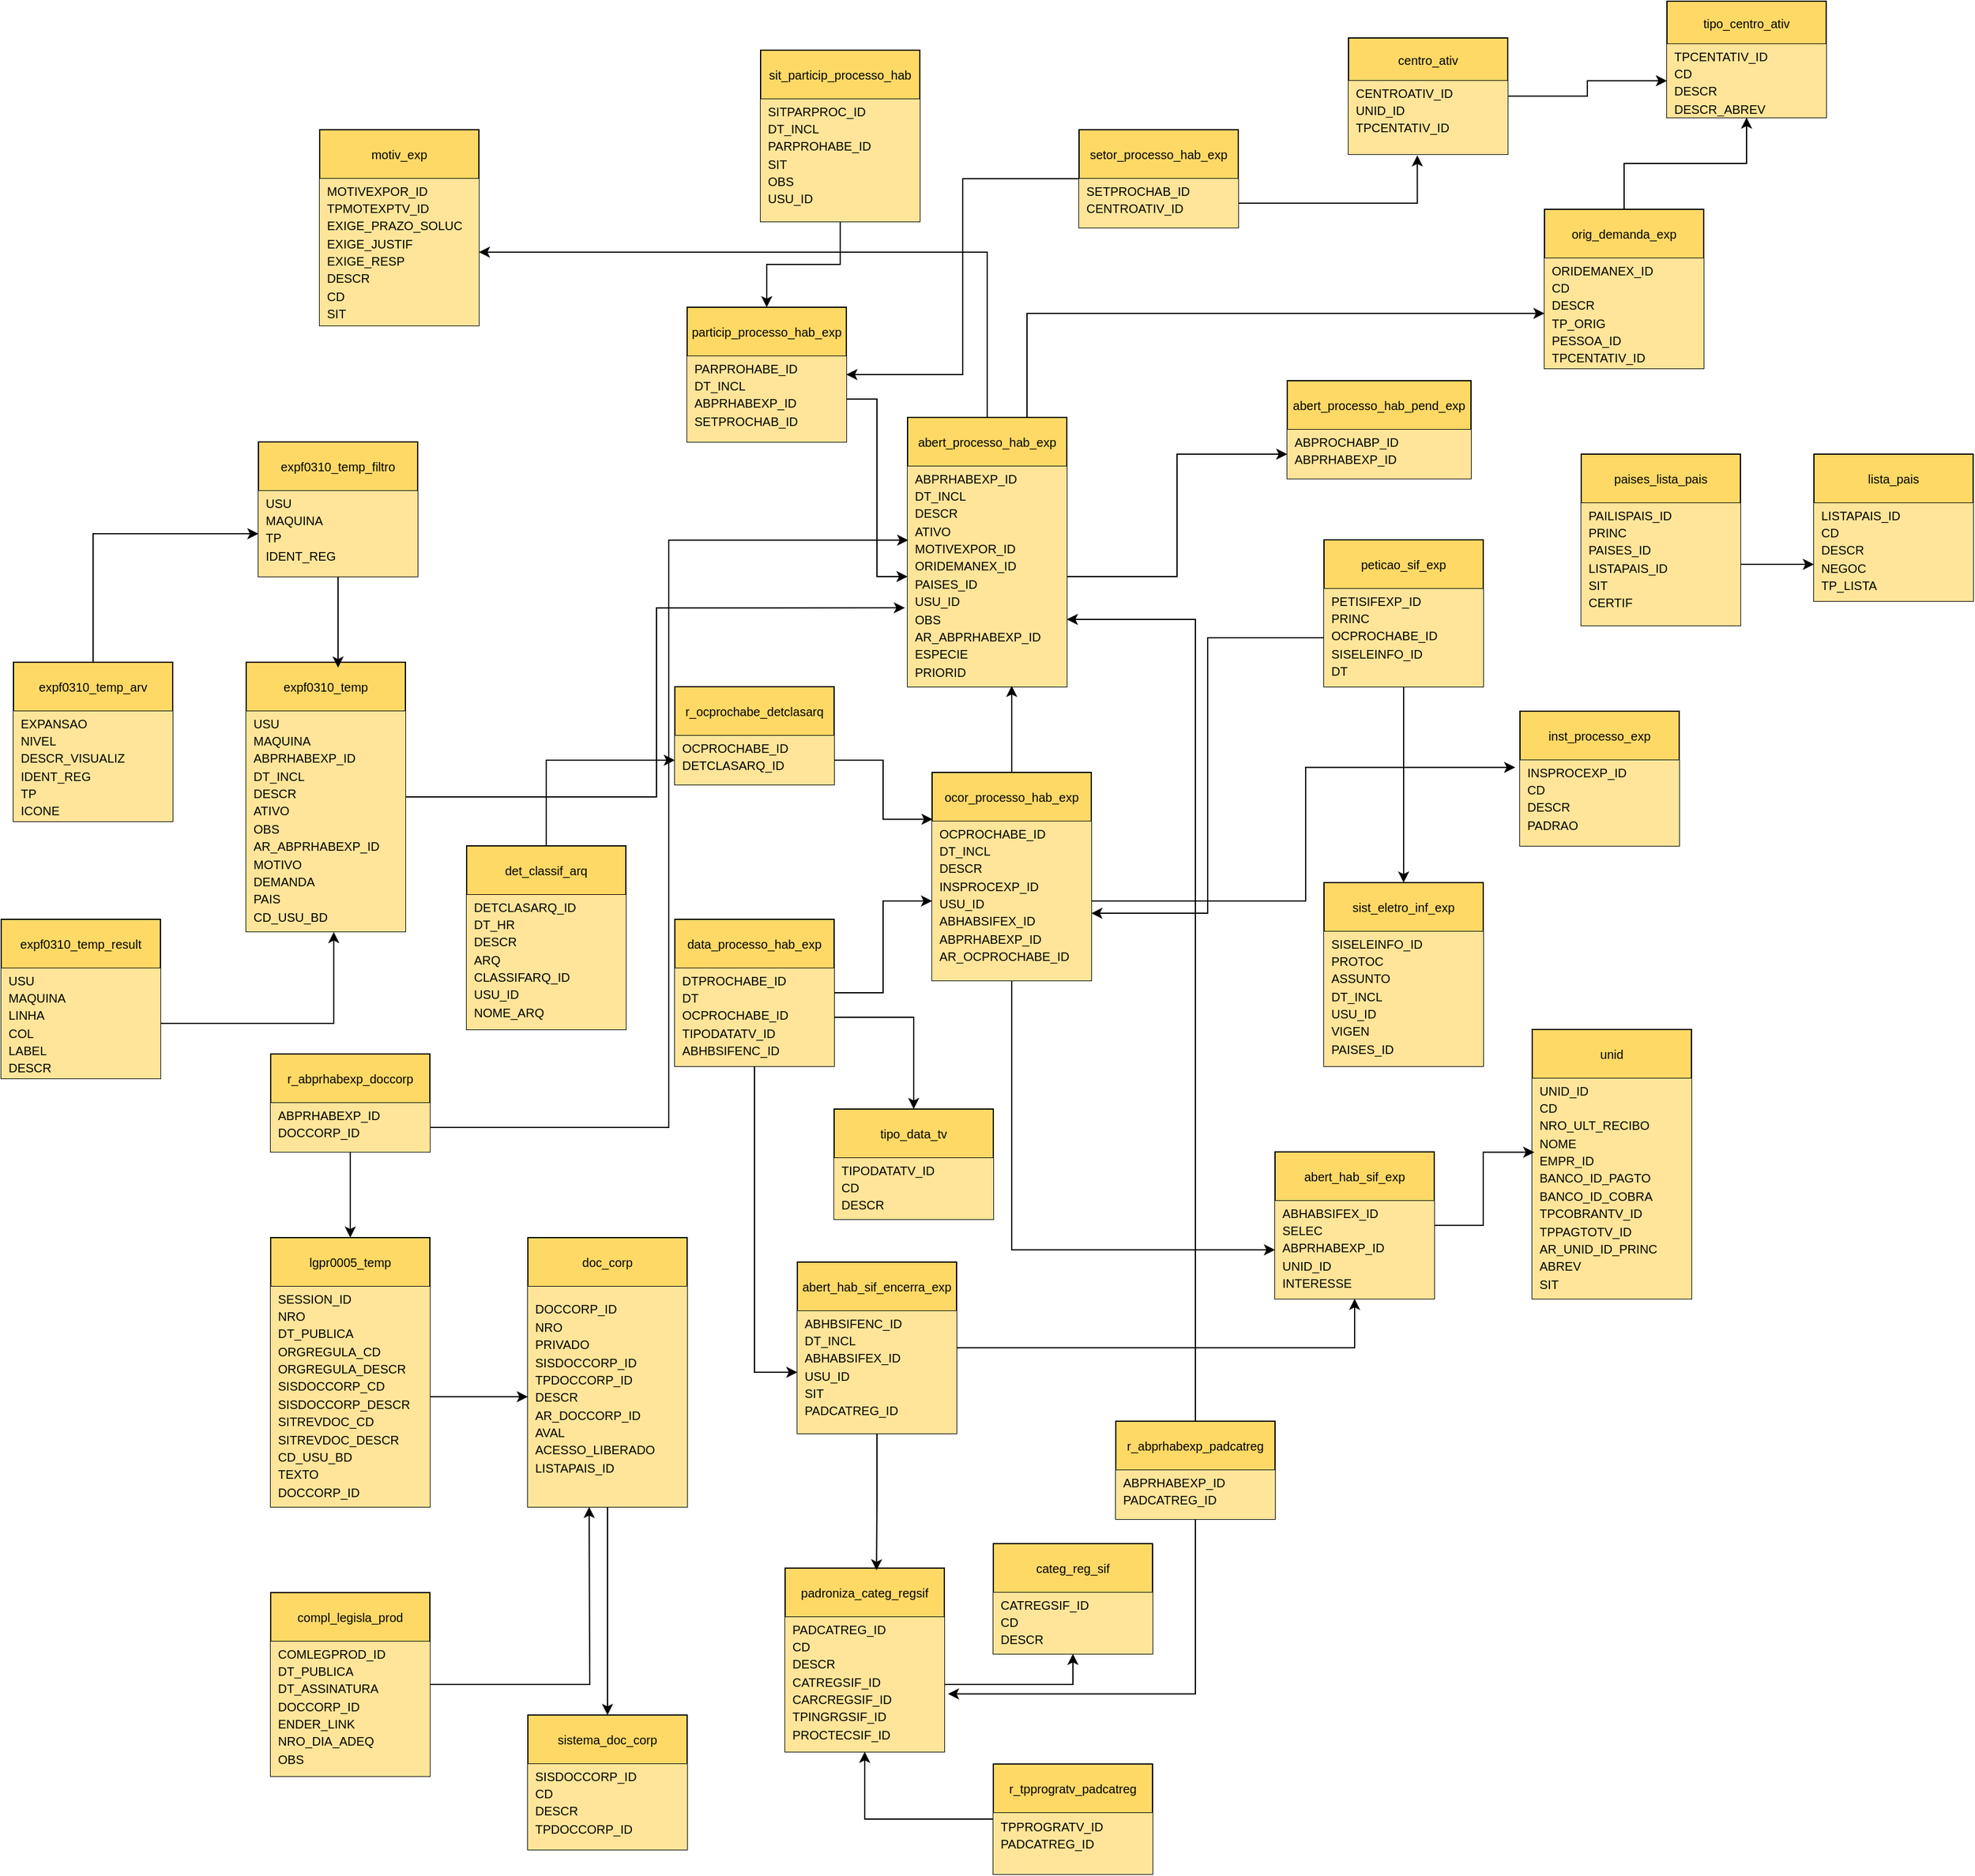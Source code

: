 <mxfile version="26.2.14">
  <diagram name="Página-1" id="PtGLryCrLmSfJg2WmDnL">
    <mxGraphModel dx="2705" dy="2051" grid="1" gridSize="10" guides="1" tooltips="1" connect="1" arrows="1" fold="1" page="1" pageScale="1" pageWidth="827" pageHeight="1169" math="0" shadow="0">
      <root>
        <mxCell id="0" />
        <mxCell id="1" parent="0" />
        <mxCell id="A1w2H3P0BhdjiwpkG9KE-1" value="&lt;font style=&quot;font-size: 10px;&quot;&gt;r_ocprochabe_detclasarq&lt;/font&gt;" style="swimlane;fontStyle=0;childLayout=stackLayout;horizontal=1;startSize=40;horizontalStack=0;resizeParent=1;resizeParentMax=0;resizeLast=0;collapsible=1;marginBottom=0;whiteSpace=wrap;html=1;fillColor=light-dark(#FFD966,#AF543C);" parent="1" vertex="1">
          <mxGeometry x="50" y="340" width="130" height="80" as="geometry" />
        </mxCell>
        <mxCell id="A1w2H3P0BhdjiwpkG9KE-2" value="&lt;div&gt;&lt;div&gt;&lt;div&gt;&lt;font style=&quot;font-size: 10px;&quot;&gt;OCPROCHABE_ID&amp;nbsp;&lt;/font&gt;&lt;/div&gt;&lt;div&gt;&lt;font style=&quot;font-size: 10px;&quot;&gt;DETCLASARQ_ID&amp;nbsp;&lt;/font&gt;&lt;/div&gt;&lt;/div&gt;&lt;/div&gt;&lt;div&gt;&lt;br&gt;&lt;/div&gt;" style="text;strokeColor=none;fillColor=#FFE599;align=left;verticalAlign=middle;spacingLeft=4;spacingRight=4;overflow=hidden;points=[[0,0.5],[1,0.5]];portConstraint=eastwest;rotatable=0;whiteSpace=wrap;html=1;" parent="A1w2H3P0BhdjiwpkG9KE-1" vertex="1">
          <mxGeometry y="40" width="130" height="40" as="geometry" />
        </mxCell>
        <mxCell id="A1w2H3P0BhdjiwpkG9KE-52" style="edgeStyle=orthogonalEdgeStyle;rounded=0;orthogonalLoop=1;jettySize=auto;html=1;" parent="1" source="A1w2H3P0BhdjiwpkG9KE-6" target="A1w2H3P0BhdjiwpkG9KE-51" edge="1">
          <mxGeometry relative="1" as="geometry" />
        </mxCell>
        <mxCell id="A1w2H3P0BhdjiwpkG9KE-6" value="&lt;font style=&quot;font-size: 10px;&quot;&gt;abert_processo_hab_exp&lt;/font&gt;" style="swimlane;fontStyle=0;childLayout=stackLayout;horizontal=1;startSize=40;horizontalStack=0;resizeParent=1;resizeParentMax=0;resizeLast=0;collapsible=1;marginBottom=0;whiteSpace=wrap;html=1;fillColor=light-dark(#FFD966,#AF543C);" parent="1" vertex="1">
          <mxGeometry x="240" y="120" width="130" height="220" as="geometry" />
        </mxCell>
        <mxCell id="A1w2H3P0BhdjiwpkG9KE-7" value="&lt;div&gt;&lt;div&gt;&lt;div&gt;&lt;div&gt;&lt;span style=&quot;font-size: 10px;&quot;&gt;ABPRHABEXP_ID&amp;nbsp; &amp;nbsp;&amp;nbsp;&lt;/span&gt;&lt;/div&gt;&lt;div&gt;&lt;span style=&quot;font-size: 10px;&quot;&gt;DT_INCL&amp;nbsp; &amp;nbsp; &amp;nbsp; &amp;nbsp; &amp;nbsp;&amp;nbsp;&lt;/span&gt;&lt;/div&gt;&lt;div&gt;&lt;span style=&quot;font-size: 10px;&quot;&gt;DESCR&amp;nbsp; &amp;nbsp; &amp;nbsp; &amp;nbsp; &amp;nbsp; &amp;nbsp;&amp;nbsp;&lt;/span&gt;&lt;/div&gt;&lt;div&gt;&lt;span style=&quot;font-size: 10px;&quot;&gt;ATIVO&amp;nbsp; &amp;nbsp; &amp;nbsp; &amp;nbsp; &amp;nbsp; &amp;nbsp;&amp;nbsp;&lt;/span&gt;&lt;/div&gt;&lt;div&gt;&lt;span style=&quot;font-size: 10px;&quot;&gt;MOTIVEXPOR_ID&amp;nbsp; &amp;nbsp;&amp;nbsp;&lt;/span&gt;&lt;/div&gt;&lt;div&gt;&lt;span style=&quot;font-size: 10px;&quot;&gt;ORIDEMANEX_ID&amp;nbsp; &amp;nbsp;&amp;nbsp;&lt;/span&gt;&lt;/div&gt;&lt;div&gt;&lt;span style=&quot;font-size: 10px;&quot;&gt;PAISES_ID&amp;nbsp; &amp;nbsp; &amp;nbsp; &amp;nbsp;&amp;nbsp;&lt;/span&gt;&lt;/div&gt;&lt;div&gt;&lt;span style=&quot;font-size: 10px;&quot;&gt;USU_ID&amp;nbsp; &amp;nbsp; &amp;nbsp; &amp;nbsp; &amp;nbsp; &amp;nbsp;&lt;/span&gt;&lt;/div&gt;&lt;div&gt;&lt;span style=&quot;font-size: 10px;&quot;&gt;OBS&amp;nbsp; &amp;nbsp; &amp;nbsp; &amp;nbsp; &amp;nbsp; &amp;nbsp; &amp;nbsp;&amp;nbsp;&lt;/span&gt;&lt;/div&gt;&lt;div&gt;&lt;span style=&quot;font-size: 10px;&quot;&gt;AR_ABPRHABEXP_ID&amp;nbsp;&lt;/span&gt;&lt;/div&gt;&lt;div&gt;&lt;span style=&quot;font-size: 10px;&quot;&gt;ESPECIE&amp;nbsp; &amp;nbsp; &amp;nbsp; &amp;nbsp; &amp;nbsp;&amp;nbsp;&lt;/span&gt;&lt;/div&gt;&lt;div&gt;&lt;span style=&quot;font-size: 10px;&quot;&gt;PRIORID&amp;nbsp; &amp;nbsp; &amp;nbsp; &amp;nbsp; &amp;nbsp;&amp;nbsp;&lt;/span&gt;&lt;/div&gt;&lt;/div&gt;&lt;/div&gt;&lt;/div&gt;&lt;div&gt;&lt;br&gt;&lt;/div&gt;" style="text;strokeColor=none;fillColor=#FFE599;align=left;verticalAlign=middle;spacingLeft=4;spacingRight=4;overflow=hidden;points=[[0,0.5],[1,0.5]];portConstraint=eastwest;rotatable=0;whiteSpace=wrap;html=1;" parent="A1w2H3P0BhdjiwpkG9KE-6" vertex="1">
          <mxGeometry y="40" width="130" height="180" as="geometry" />
        </mxCell>
        <mxCell id="A1w2H3P0BhdjiwpkG9KE-8" value="&lt;font style=&quot;font-size: 10px;&quot;&gt;abert_processo_hab_pend_exp&lt;/font&gt;" style="swimlane;fontStyle=0;childLayout=stackLayout;horizontal=1;startSize=40;horizontalStack=0;resizeParent=1;resizeParentMax=0;resizeLast=0;collapsible=1;marginBottom=0;whiteSpace=wrap;html=1;fillColor=light-dark(#FFD966,#AF543C);" parent="1" vertex="1">
          <mxGeometry x="550" y="90" width="150" height="80" as="geometry" />
        </mxCell>
        <mxCell id="A1w2H3P0BhdjiwpkG9KE-9" value="&lt;div&gt;&lt;div&gt;&lt;div&gt;&lt;div&gt;&lt;div&gt;&lt;div&gt;&lt;span style=&quot;font-size: 10px;&quot;&gt;ABPROCHABP_ID&lt;/span&gt;&lt;/div&gt;&lt;div&gt;&lt;span style=&quot;font-size: 10px;&quot;&gt;ABPRHABEXP_ID&lt;/span&gt;&lt;/div&gt;&lt;/div&gt;&lt;/div&gt;&lt;/div&gt;&lt;/div&gt;&lt;/div&gt;&lt;div&gt;&lt;br&gt;&lt;/div&gt;" style="text;strokeColor=none;fillColor=#FFE599;align=left;verticalAlign=middle;spacingLeft=4;spacingRight=4;overflow=hidden;points=[[0,0.5],[1,0.5]];portConstraint=eastwest;rotatable=0;whiteSpace=wrap;html=1;" parent="A1w2H3P0BhdjiwpkG9KE-8" vertex="1">
          <mxGeometry y="40" width="150" height="40" as="geometry" />
        </mxCell>
        <mxCell id="A1w2H3P0BhdjiwpkG9KE-24" style="edgeStyle=orthogonalEdgeStyle;rounded=0;orthogonalLoop=1;jettySize=auto;html=1;entryX=0;entryY=0.5;entryDx=0;entryDy=0;" parent="1" source="A1w2H3P0BhdjiwpkG9KE-10" target="A1w2H3P0BhdjiwpkG9KE-16" edge="1">
          <mxGeometry relative="1" as="geometry" />
        </mxCell>
        <mxCell id="A1w2H3P0BhdjiwpkG9KE-27" style="edgeStyle=orthogonalEdgeStyle;rounded=0;orthogonalLoop=1;jettySize=auto;html=1;entryX=0;entryY=0.5;entryDx=0;entryDy=0;" parent="1" source="A1w2H3P0BhdjiwpkG9KE-10" target="A1w2H3P0BhdjiwpkG9KE-26" edge="1">
          <mxGeometry relative="1" as="geometry" />
        </mxCell>
        <mxCell id="A1w2H3P0BhdjiwpkG9KE-10" value="&lt;font style=&quot;font-size: 10px;&quot;&gt;data_processo_hab_exp&lt;/font&gt;" style="swimlane;fontStyle=0;childLayout=stackLayout;horizontal=1;startSize=40;horizontalStack=0;resizeParent=1;resizeParentMax=0;resizeLast=0;collapsible=1;marginBottom=0;whiteSpace=wrap;html=1;fillColor=light-dark(#FFD966,#AF543C);" parent="1" vertex="1">
          <mxGeometry x="50" y="530" width="130" height="120" as="geometry" />
        </mxCell>
        <mxCell id="A1w2H3P0BhdjiwpkG9KE-11" value="&lt;div&gt;&lt;div&gt;&lt;div&gt;&lt;div&gt;&lt;span style=&quot;font-size: 10px;&quot;&gt;DTPROCHABE_ID&amp;nbsp;&lt;/span&gt;&lt;/div&gt;&lt;div&gt;&lt;span style=&quot;font-size: 10px;&quot;&gt;DT&amp;nbsp; &amp;nbsp; &amp;nbsp; &amp;nbsp; &amp;nbsp; &amp;nbsp;&amp;nbsp;&lt;/span&gt;&lt;/div&gt;&lt;div&gt;&lt;span style=&quot;font-size: 10px;&quot;&gt;OCPROCHABE_ID&amp;nbsp;&lt;/span&gt;&lt;/div&gt;&lt;div&gt;&lt;span style=&quot;font-size: 10px;&quot;&gt;TIPODATATV_ID&amp;nbsp;&lt;/span&gt;&lt;/div&gt;&lt;div&gt;&lt;span style=&quot;font-size: 10px;&quot;&gt;ABHBSIFENC_ID&amp;nbsp;&lt;/span&gt;&lt;/div&gt;&lt;/div&gt;&lt;/div&gt;&lt;/div&gt;&lt;div&gt;&lt;br&gt;&lt;/div&gt;" style="text;strokeColor=none;fillColor=#FFE599;align=left;verticalAlign=middle;spacingLeft=4;spacingRight=4;overflow=hidden;points=[[0,0.5],[1,0.5]];portConstraint=eastwest;rotatable=0;whiteSpace=wrap;html=1;" parent="A1w2H3P0BhdjiwpkG9KE-10" vertex="1">
          <mxGeometry y="40" width="130" height="80" as="geometry" />
        </mxCell>
        <mxCell id="A1w2H3P0BhdjiwpkG9KE-23" style="edgeStyle=orthogonalEdgeStyle;rounded=0;orthogonalLoop=1;jettySize=auto;html=1;entryX=0.5;entryY=0;entryDx=0;entryDy=0;" parent="1" source="A1w2H3P0BhdjiwpkG9KE-12" target="A1w2H3P0BhdjiwpkG9KE-21" edge="1">
          <mxGeometry relative="1" as="geometry" />
        </mxCell>
        <mxCell id="A1w2H3P0BhdjiwpkG9KE-12" value="&lt;font style=&quot;font-size: 10px;&quot;&gt;peticao_sif_exp&lt;/font&gt;" style="swimlane;fontStyle=0;childLayout=stackLayout;horizontal=1;startSize=40;horizontalStack=0;resizeParent=1;resizeParentMax=0;resizeLast=0;collapsible=1;marginBottom=0;whiteSpace=wrap;html=1;fillColor=light-dark(#FFD966,#AF543C);" parent="1" vertex="1">
          <mxGeometry x="580" y="220" width="130" height="120" as="geometry" />
        </mxCell>
        <mxCell id="A1w2H3P0BhdjiwpkG9KE-13" value="&lt;div&gt;&lt;div&gt;&lt;div&gt;&lt;div&gt;&lt;div&gt;&lt;span style=&quot;font-size: 10px;&quot;&gt;PETISIFEXP_ID&amp;nbsp;&lt;/span&gt;&lt;/div&gt;&lt;div&gt;&lt;span style=&quot;font-size: 10px;&quot;&gt;PRINC&amp;nbsp; &amp;nbsp; &amp;nbsp; &amp;nbsp; &amp;nbsp;&lt;/span&gt;&lt;/div&gt;&lt;div&gt;&lt;span style=&quot;font-size: 10px;&quot;&gt;OCPROCHABE_ID&amp;nbsp;&lt;/span&gt;&lt;/div&gt;&lt;div&gt;&lt;span style=&quot;font-size: 10px;&quot;&gt;SISELEINFO_ID&amp;nbsp;&lt;/span&gt;&lt;/div&gt;&lt;div&gt;&lt;span style=&quot;font-size: 10px;&quot;&gt;DT&amp;nbsp; &amp;nbsp; &amp;nbsp; &amp;nbsp; &amp;nbsp; &amp;nbsp;&amp;nbsp;&lt;/span&gt;&lt;/div&gt;&lt;/div&gt;&lt;/div&gt;&lt;/div&gt;&lt;/div&gt;&lt;div&gt;&lt;br&gt;&lt;/div&gt;" style="text;strokeColor=none;fillColor=#FFE599;align=left;verticalAlign=middle;spacingLeft=4;spacingRight=4;overflow=hidden;points=[[0,0.5],[1,0.5]];portConstraint=eastwest;rotatable=0;whiteSpace=wrap;html=1;" parent="A1w2H3P0BhdjiwpkG9KE-12" vertex="1">
          <mxGeometry y="40" width="130" height="80" as="geometry" />
        </mxCell>
        <mxCell id="A1w2H3P0BhdjiwpkG9KE-14" style="edgeStyle=orthogonalEdgeStyle;rounded=0;orthogonalLoop=1;jettySize=auto;html=1;" parent="1" source="A1w2H3P0BhdjiwpkG9KE-7" target="A1w2H3P0BhdjiwpkG9KE-9" edge="1">
          <mxGeometry relative="1" as="geometry" />
        </mxCell>
        <mxCell id="A1w2H3P0BhdjiwpkG9KE-30" style="edgeStyle=orthogonalEdgeStyle;rounded=0;orthogonalLoop=1;jettySize=auto;html=1;entryX=0;entryY=0.5;entryDx=0;entryDy=0;" parent="1" source="A1w2H3P0BhdjiwpkG9KE-15" target="A1w2H3P0BhdjiwpkG9KE-29" edge="1">
          <mxGeometry relative="1" as="geometry" />
        </mxCell>
        <mxCell id="A1w2H3P0BhdjiwpkG9KE-15" value="&lt;font style=&quot;font-size: 10px;&quot;&gt;ocor_processo_hab_exp&lt;/font&gt;" style="swimlane;fontStyle=0;childLayout=stackLayout;horizontal=1;startSize=40;horizontalStack=0;resizeParent=1;resizeParentMax=0;resizeLast=0;collapsible=1;marginBottom=0;whiteSpace=wrap;html=1;fillColor=light-dark(#FFD966,#AF543C);" parent="1" vertex="1">
          <mxGeometry x="260" y="410" width="130" height="170" as="geometry" />
        </mxCell>
        <mxCell id="A1w2H3P0BhdjiwpkG9KE-16" value="&lt;div&gt;&lt;div&gt;&lt;div&gt;&lt;div&gt;&lt;div&gt;&lt;span style=&quot;font-size: 10px;&quot;&gt;OCPROCHABE_ID&amp;nbsp; &amp;nbsp;&amp;nbsp;&lt;/span&gt;&lt;/div&gt;&lt;div&gt;&lt;span style=&quot;font-size: 10px;&quot;&gt;DT_INCL&amp;nbsp; &amp;nbsp; &amp;nbsp; &amp;nbsp; &amp;nbsp;&amp;nbsp;&lt;/span&gt;&lt;/div&gt;&lt;div&gt;&lt;span style=&quot;font-size: 10px;&quot;&gt;DESCR&amp;nbsp; &amp;nbsp; &amp;nbsp; &amp;nbsp; &amp;nbsp; &amp;nbsp;&amp;nbsp;&lt;/span&gt;&lt;/div&gt;&lt;div&gt;&lt;span style=&quot;font-size: 10px;&quot;&gt;INSPROCEXP_ID&amp;nbsp; &amp;nbsp;&amp;nbsp;&lt;/span&gt;&lt;/div&gt;&lt;div&gt;&lt;span style=&quot;font-size: 10px;&quot;&gt;USU_ID&amp;nbsp; &amp;nbsp; &amp;nbsp; &amp;nbsp; &amp;nbsp; &amp;nbsp;&lt;/span&gt;&lt;/div&gt;&lt;div&gt;&lt;span style=&quot;font-size: 10px;&quot;&gt;ABHABSIFEX_ID&amp;nbsp; &amp;nbsp;&amp;nbsp;&lt;/span&gt;&lt;/div&gt;&lt;div&gt;&lt;span style=&quot;font-size: 10px;&quot;&gt;ABPRHABEXP_ID&amp;nbsp; &amp;nbsp;&amp;nbsp;&lt;/span&gt;&lt;/div&gt;&lt;div&gt;&lt;span style=&quot;font-size: 10px;&quot;&gt;AR_OCPROCHABE_ID&amp;nbsp;&lt;/span&gt;&lt;/div&gt;&lt;/div&gt;&lt;/div&gt;&lt;/div&gt;&lt;/div&gt;&lt;div&gt;&lt;br&gt;&lt;/div&gt;" style="text;strokeColor=none;fillColor=#FFE599;align=left;verticalAlign=middle;spacingLeft=4;spacingRight=4;overflow=hidden;points=[[0,0.5],[1,0.5]];portConstraint=eastwest;rotatable=0;whiteSpace=wrap;html=1;" parent="A1w2H3P0BhdjiwpkG9KE-15" vertex="1">
          <mxGeometry y="40" width="130" height="130" as="geometry" />
        </mxCell>
        <mxCell id="A1w2H3P0BhdjiwpkG9KE-18" style="edgeStyle=orthogonalEdgeStyle;rounded=0;orthogonalLoop=1;jettySize=auto;html=1;entryX=0.003;entryY=0.225;entryDx=0;entryDy=0;entryPerimeter=0;" parent="1" source="A1w2H3P0BhdjiwpkG9KE-2" target="A1w2H3P0BhdjiwpkG9KE-15" edge="1">
          <mxGeometry relative="1" as="geometry" />
        </mxCell>
        <mxCell id="A1w2H3P0BhdjiwpkG9KE-19" style="edgeStyle=orthogonalEdgeStyle;rounded=0;orthogonalLoop=1;jettySize=auto;html=1;entryX=1;entryY=0.577;entryDx=0;entryDy=0;entryPerimeter=0;" parent="1" source="A1w2H3P0BhdjiwpkG9KE-13" target="A1w2H3P0BhdjiwpkG9KE-16" edge="1">
          <mxGeometry relative="1" as="geometry" />
        </mxCell>
        <mxCell id="A1w2H3P0BhdjiwpkG9KE-21" value="&lt;font style=&quot;font-size: 10px;&quot;&gt;sist_eletro_inf_exp&lt;/font&gt;" style="swimlane;fontStyle=0;childLayout=stackLayout;horizontal=1;startSize=40;horizontalStack=0;resizeParent=1;resizeParentMax=0;resizeLast=0;collapsible=1;marginBottom=0;whiteSpace=wrap;html=1;fillColor=light-dark(#FFD966,#AF543C);" parent="1" vertex="1">
          <mxGeometry x="580" y="500" width="130" height="150" as="geometry" />
        </mxCell>
        <mxCell id="A1w2H3P0BhdjiwpkG9KE-22" value="&lt;div&gt;&lt;div&gt;&lt;div&gt;&lt;div&gt;&lt;div&gt;&lt;div&gt;&lt;span style=&quot;font-size: 10px;&quot;&gt;SISELEINFO_ID&amp;nbsp;&lt;/span&gt;&lt;/div&gt;&lt;div&gt;&lt;span style=&quot;font-size: 10px;&quot;&gt;PROTOC&amp;nbsp; &amp;nbsp; &amp;nbsp; &amp;nbsp;&amp;nbsp;&lt;/span&gt;&lt;/div&gt;&lt;div&gt;&lt;span style=&quot;font-size: 10px;&quot;&gt;ASSUNTO&amp;nbsp; &amp;nbsp; &amp;nbsp; &amp;nbsp;&lt;/span&gt;&lt;/div&gt;&lt;div&gt;&lt;span style=&quot;font-size: 10px;&quot;&gt;DT_INCL&amp;nbsp; &amp;nbsp; &amp;nbsp; &amp;nbsp;&lt;/span&gt;&lt;/div&gt;&lt;div&gt;&lt;span style=&quot;font-size: 10px;&quot;&gt;USU_ID&amp;nbsp; &amp;nbsp; &amp;nbsp; &amp;nbsp;&amp;nbsp;&lt;/span&gt;&lt;/div&gt;&lt;div&gt;&lt;span style=&quot;font-size: 10px;&quot;&gt;VIGEN&amp;nbsp; &amp;nbsp; &amp;nbsp; &amp;nbsp; &amp;nbsp;&lt;/span&gt;&lt;/div&gt;&lt;div&gt;&lt;span style=&quot;font-size: 10px;&quot;&gt;PAISES_ID&amp;nbsp; &amp;nbsp; &amp;nbsp;&lt;/span&gt;&lt;/div&gt;&lt;/div&gt;&lt;/div&gt;&lt;/div&gt;&lt;/div&gt;&lt;/div&gt;&lt;div&gt;&lt;br&gt;&lt;/div&gt;" style="text;strokeColor=none;fillColor=#FFE599;align=left;verticalAlign=middle;spacingLeft=4;spacingRight=4;overflow=hidden;points=[[0,0.5],[1,0.5]];portConstraint=eastwest;rotatable=0;whiteSpace=wrap;html=1;" parent="A1w2H3P0BhdjiwpkG9KE-21" vertex="1">
          <mxGeometry y="40" width="130" height="110" as="geometry" />
        </mxCell>
        <mxCell id="A1w2H3P0BhdjiwpkG9KE-31" style="edgeStyle=orthogonalEdgeStyle;rounded=0;orthogonalLoop=1;jettySize=auto;html=1;entryX=0.5;entryY=1;entryDx=0;entryDy=0;" parent="1" source="A1w2H3P0BhdjiwpkG9KE-25" target="A1w2H3P0BhdjiwpkG9KE-28" edge="1">
          <mxGeometry relative="1" as="geometry">
            <mxPoint x="630" y="820" as="targetPoint" />
          </mxGeometry>
        </mxCell>
        <mxCell id="A1w2H3P0BhdjiwpkG9KE-25" value="&lt;font style=&quot;font-size: 10px;&quot;&gt;abert_hab_sif_encerra_exp&lt;/font&gt;" style="swimlane;fontStyle=0;childLayout=stackLayout;horizontal=1;startSize=40;horizontalStack=0;resizeParent=1;resizeParentMax=0;resizeLast=0;collapsible=1;marginBottom=0;whiteSpace=wrap;html=1;fillColor=light-dark(#FFD966,#AF543C);" parent="1" vertex="1">
          <mxGeometry x="150" y="810" width="130" height="140" as="geometry" />
        </mxCell>
        <mxCell id="A1w2H3P0BhdjiwpkG9KE-26" value="&lt;div&gt;&lt;div&gt;&lt;div&gt;&lt;div&gt;&lt;div&gt;&lt;div&gt;&lt;span style=&quot;font-size: 10px;&quot;&gt;ABHBSIFENC_ID&amp;nbsp;&lt;/span&gt;&lt;/div&gt;&lt;div&gt;&lt;span style=&quot;font-size: 10px;&quot;&gt;DT_INCL&amp;nbsp; &amp;nbsp; &amp;nbsp; &amp;nbsp;&lt;/span&gt;&lt;/div&gt;&lt;div&gt;&lt;span style=&quot;font-size: 10px;&quot;&gt;ABHABSIFEX_ID&amp;nbsp;&lt;/span&gt;&lt;/div&gt;&lt;div&gt;&lt;span style=&quot;font-size: 10px;&quot;&gt;USU_ID&amp;nbsp; &amp;nbsp; &amp;nbsp; &amp;nbsp;&amp;nbsp;&lt;/span&gt;&lt;/div&gt;&lt;div&gt;&lt;span style=&quot;font-size: 10px;&quot;&gt;SIT&amp;nbsp; &amp;nbsp; &amp;nbsp; &amp;nbsp; &amp;nbsp; &amp;nbsp;&lt;/span&gt;&lt;/div&gt;&lt;div&gt;&lt;span style=&quot;font-size: 10px;&quot;&gt;PADCATREG_ID&amp;nbsp;&amp;nbsp;&lt;/span&gt;&lt;/div&gt;&lt;/div&gt;&lt;/div&gt;&lt;/div&gt;&lt;/div&gt;&lt;/div&gt;&lt;div&gt;&lt;br&gt;&lt;/div&gt;" style="text;strokeColor=none;fillColor=#FFE599;align=left;verticalAlign=middle;spacingLeft=4;spacingRight=4;overflow=hidden;points=[[0,0.5],[1,0.5]];portConstraint=eastwest;rotatable=0;whiteSpace=wrap;html=1;" parent="A1w2H3P0BhdjiwpkG9KE-25" vertex="1">
          <mxGeometry y="40" width="130" height="100" as="geometry" />
        </mxCell>
        <mxCell id="A1w2H3P0BhdjiwpkG9KE-28" value="&lt;font style=&quot;font-size: 10px;&quot;&gt;abert_hab_sif_exp&lt;/font&gt;" style="swimlane;fontStyle=0;childLayout=stackLayout;horizontal=1;startSize=40;horizontalStack=0;resizeParent=1;resizeParentMax=0;resizeLast=0;collapsible=1;marginBottom=0;whiteSpace=wrap;html=1;fillColor=light-dark(#FFD966,#AF543C);" parent="1" vertex="1">
          <mxGeometry x="540" y="720" width="130" height="120" as="geometry" />
        </mxCell>
        <mxCell id="A1w2H3P0BhdjiwpkG9KE-29" value="&lt;div&gt;&lt;div&gt;&lt;div&gt;&lt;div&gt;&lt;div&gt;&lt;div&gt;&lt;div&gt;&lt;span style=&quot;font-size: 10px;&quot;&gt;ABHABSIFEX_ID&lt;/span&gt;&lt;/div&gt;&lt;div&gt;&lt;span style=&quot;font-size: 10px;&quot;&gt;SELEC&amp;nbsp; &amp;nbsp; &amp;nbsp; &amp;nbsp;&amp;nbsp;&lt;/span&gt;&lt;/div&gt;&lt;div&gt;&lt;span style=&quot;font-size: 10px;&quot;&gt;ABPRHABEXP_ID&lt;/span&gt;&lt;/div&gt;&lt;div&gt;&lt;span style=&quot;font-size: 10px;&quot;&gt;UNID_ID&amp;nbsp; &amp;nbsp; &amp;nbsp;&amp;nbsp;&lt;/span&gt;&lt;/div&gt;&lt;div&gt;&lt;span style=&quot;font-size: 10px;&quot;&gt;INTERESSE&amp;nbsp; &amp;nbsp;&amp;nbsp;&lt;/span&gt;&lt;/div&gt;&lt;/div&gt;&lt;/div&gt;&lt;/div&gt;&lt;/div&gt;&lt;/div&gt;&lt;/div&gt;&lt;div&gt;&lt;br&gt;&lt;/div&gt;" style="text;strokeColor=none;fillColor=#FFE599;align=left;verticalAlign=middle;spacingLeft=4;spacingRight=4;overflow=hidden;points=[[0,0.5],[1,0.5]];portConstraint=eastwest;rotatable=0;whiteSpace=wrap;html=1;" parent="A1w2H3P0BhdjiwpkG9KE-28" vertex="1">
          <mxGeometry y="40" width="130" height="80" as="geometry" />
        </mxCell>
        <mxCell id="A1w2H3P0BhdjiwpkG9KE-36" style="edgeStyle=orthogonalEdgeStyle;rounded=0;orthogonalLoop=1;jettySize=auto;html=1;entryX=0.5;entryY=0;entryDx=0;entryDy=0;" parent="1" source="A1w2H3P0BhdjiwpkG9KE-32" target="A1w2H3P0BhdjiwpkG9KE-34" edge="1">
          <mxGeometry relative="1" as="geometry" />
        </mxCell>
        <mxCell id="A1w2H3P0BhdjiwpkG9KE-32" value="&lt;font style=&quot;font-size: 10px;&quot;&gt;sit_particip_processo_hab&lt;/font&gt;" style="swimlane;fontStyle=0;childLayout=stackLayout;horizontal=1;startSize=40;horizontalStack=0;resizeParent=1;resizeParentMax=0;resizeLast=0;collapsible=1;marginBottom=0;whiteSpace=wrap;html=1;fillColor=light-dark(#FFD966,#AF543C);" parent="1" vertex="1">
          <mxGeometry x="120" y="-180" width="130" height="140" as="geometry" />
        </mxCell>
        <mxCell id="A1w2H3P0BhdjiwpkG9KE-33" value="&lt;div&gt;&lt;div&gt;&lt;div&gt;&lt;div&gt;&lt;div&gt;&lt;div&gt;&lt;div&gt;&lt;span style=&quot;font-size: 10px;&quot;&gt;SITPARPROC_ID&lt;/span&gt;&lt;/div&gt;&lt;div&gt;&lt;span style=&quot;font-size: 10px;&quot;&gt;DT_INCL&amp;nbsp; &amp;nbsp; &amp;nbsp;&amp;nbsp;&lt;/span&gt;&lt;/div&gt;&lt;div&gt;&lt;span style=&quot;font-size: 10px;&quot;&gt;PARPROHABE_ID&lt;/span&gt;&lt;/div&gt;&lt;div&gt;&lt;span style=&quot;font-size: 10px;&quot;&gt;SIT&amp;nbsp; &amp;nbsp; &amp;nbsp; &amp;nbsp; &amp;nbsp;&amp;nbsp;&lt;/span&gt;&lt;/div&gt;&lt;div&gt;&lt;span style=&quot;font-size: 10px;&quot;&gt;OBS&amp;nbsp; &amp;nbsp; &amp;nbsp; &amp;nbsp; &amp;nbsp;&amp;nbsp;&lt;/span&gt;&lt;/div&gt;&lt;div&gt;&lt;span style=&quot;font-size: 10px;&quot;&gt;USU_ID&amp;nbsp; &amp;nbsp; &amp;nbsp; &amp;nbsp;&lt;/span&gt;&lt;/div&gt;&lt;/div&gt;&lt;/div&gt;&lt;/div&gt;&lt;/div&gt;&lt;/div&gt;&lt;/div&gt;&lt;div&gt;&lt;br&gt;&lt;/div&gt;" style="text;strokeColor=none;fillColor=#FFE599;align=left;verticalAlign=middle;spacingLeft=4;spacingRight=4;overflow=hidden;points=[[0,0.5],[1,0.5]];portConstraint=eastwest;rotatable=0;whiteSpace=wrap;html=1;" parent="A1w2H3P0BhdjiwpkG9KE-32" vertex="1">
          <mxGeometry y="40" width="130" height="100" as="geometry" />
        </mxCell>
        <mxCell id="A1w2H3P0BhdjiwpkG9KE-34" value="&lt;font style=&quot;font-size: 10px;&quot;&gt;particip_processo_hab_exp&lt;/font&gt;" style="swimlane;fontStyle=0;childLayout=stackLayout;horizontal=1;startSize=40;horizontalStack=0;resizeParent=1;resizeParentMax=0;resizeLast=0;collapsible=1;marginBottom=0;whiteSpace=wrap;html=1;fillColor=light-dark(#FFD966,#AF543C);" parent="1" vertex="1">
          <mxGeometry x="60" y="30" width="130" height="110" as="geometry" />
        </mxCell>
        <mxCell id="A1w2H3P0BhdjiwpkG9KE-35" value="&lt;div&gt;&lt;div&gt;&lt;div&gt;&lt;div&gt;&lt;div&gt;&lt;div&gt;&lt;div&gt;&lt;div&gt;&lt;span style=&quot;font-size: 10px;&quot;&gt;PARPROHABE_ID&lt;/span&gt;&lt;/div&gt;&lt;div&gt;&lt;span style=&quot;font-size: 10px;&quot;&gt;DT_INCL&amp;nbsp; &amp;nbsp; &amp;nbsp;&amp;nbsp;&lt;/span&gt;&lt;/div&gt;&lt;div&gt;&lt;span style=&quot;font-size: 10px;&quot;&gt;ABPRHABEXP_ID&lt;/span&gt;&lt;/div&gt;&lt;div&gt;&lt;span style=&quot;font-size: 10px;&quot;&gt;SETPROCHAB_ID&lt;/span&gt;&lt;/div&gt;&lt;/div&gt;&lt;/div&gt;&lt;/div&gt;&lt;/div&gt;&lt;/div&gt;&lt;/div&gt;&lt;/div&gt;&lt;div&gt;&lt;br&gt;&lt;/div&gt;" style="text;strokeColor=none;fillColor=#FFE599;align=left;verticalAlign=middle;spacingLeft=4;spacingRight=4;overflow=hidden;points=[[0,0.5],[1,0.5]];portConstraint=eastwest;rotatable=0;whiteSpace=wrap;html=1;" parent="A1w2H3P0BhdjiwpkG9KE-34" vertex="1">
          <mxGeometry y="40" width="130" height="70" as="geometry" />
        </mxCell>
        <mxCell id="A1w2H3P0BhdjiwpkG9KE-37" style="edgeStyle=orthogonalEdgeStyle;rounded=0;orthogonalLoop=1;jettySize=auto;html=1;entryX=0;entryY=0.5;entryDx=0;entryDy=0;" parent="1" source="A1w2H3P0BhdjiwpkG9KE-35" target="A1w2H3P0BhdjiwpkG9KE-7" edge="1">
          <mxGeometry relative="1" as="geometry" />
        </mxCell>
        <mxCell id="A1w2H3P0BhdjiwpkG9KE-40" style="edgeStyle=orthogonalEdgeStyle;rounded=0;orthogonalLoop=1;jettySize=auto;html=1;entryX=1;entryY=0.75;entryDx=0;entryDy=0;exitX=0.5;exitY=0;exitDx=0;exitDy=0;" parent="1" source="A1w2H3P0BhdjiwpkG9KE-38" target="A1w2H3P0BhdjiwpkG9KE-6" edge="1">
          <mxGeometry relative="1" as="geometry" />
        </mxCell>
        <mxCell id="A1w2H3P0BhdjiwpkG9KE-38" value="&lt;font style=&quot;font-size: 10px;&quot;&gt;r_abprhabexp_padcatreg&lt;/font&gt;" style="swimlane;fontStyle=0;childLayout=stackLayout;horizontal=1;startSize=40;horizontalStack=0;resizeParent=1;resizeParentMax=0;resizeLast=0;collapsible=1;marginBottom=0;whiteSpace=wrap;html=1;fillColor=light-dark(#FFD966,#AF543C);" parent="1" vertex="1">
          <mxGeometry x="410" y="940" width="130" height="80" as="geometry" />
        </mxCell>
        <mxCell id="A1w2H3P0BhdjiwpkG9KE-39" value="&lt;div&gt;&lt;div&gt;&lt;div&gt;&lt;div&gt;&lt;div&gt;&lt;div&gt;&lt;div&gt;&lt;div&gt;&lt;span style=&quot;font-size: 10px;&quot;&gt;ABPRHABEXP_ID&lt;/span&gt;&lt;/div&gt;&lt;div&gt;&lt;span style=&quot;font-size: 10px;&quot;&gt;PADCATREG_ID&amp;nbsp;&lt;/span&gt;&lt;/div&gt;&lt;/div&gt;&lt;/div&gt;&lt;/div&gt;&lt;/div&gt;&lt;/div&gt;&lt;/div&gt;&lt;/div&gt;&lt;div&gt;&lt;br&gt;&lt;/div&gt;" style="text;strokeColor=none;fillColor=#FFE599;align=left;verticalAlign=middle;spacingLeft=4;spacingRight=4;overflow=hidden;points=[[0,0.5],[1,0.5]];portConstraint=eastwest;rotatable=0;whiteSpace=wrap;html=1;" parent="A1w2H3P0BhdjiwpkG9KE-38" vertex="1">
          <mxGeometry y="40" width="130" height="40" as="geometry" />
        </mxCell>
        <mxCell id="A1w2H3P0BhdjiwpkG9KE-41" value="&lt;font style=&quot;font-size: 10px;&quot;&gt;padroniza_categ_regsif&lt;/font&gt;" style="swimlane;fontStyle=0;childLayout=stackLayout;horizontal=1;startSize=40;horizontalStack=0;resizeParent=1;resizeParentMax=0;resizeLast=0;collapsible=1;marginBottom=0;whiteSpace=wrap;html=1;fillColor=light-dark(#FFD966,#AF543C);" parent="1" vertex="1">
          <mxGeometry x="140" y="1060" width="130" height="150" as="geometry" />
        </mxCell>
        <mxCell id="A1w2H3P0BhdjiwpkG9KE-42" value="&lt;div&gt;&lt;div&gt;&lt;div&gt;&lt;div&gt;&lt;div&gt;&lt;div&gt;&lt;div&gt;&lt;div&gt;&lt;div&gt;&lt;span style=&quot;font-size: 10px;&quot;&gt;PADCATREG_ID&amp;nbsp;&lt;/span&gt;&lt;/div&gt;&lt;div&gt;&lt;span style=&quot;font-size: 10px;&quot;&gt;CD&amp;nbsp; &amp;nbsp; &amp;nbsp; &amp;nbsp; &amp;nbsp; &amp;nbsp;&lt;/span&gt;&lt;/div&gt;&lt;div&gt;&lt;span style=&quot;font-size: 10px;&quot;&gt;DESCR&amp;nbsp; &amp;nbsp; &amp;nbsp; &amp;nbsp;&amp;nbsp;&lt;/span&gt;&lt;/div&gt;&lt;div&gt;&lt;span style=&quot;font-size: 10px;&quot;&gt;CATREGSIF_ID&amp;nbsp;&lt;/span&gt;&lt;/div&gt;&lt;div&gt;&lt;span style=&quot;font-size: 10px;&quot;&gt;CARCREGSIF_ID&lt;/span&gt;&lt;/div&gt;&lt;div&gt;&lt;span style=&quot;font-size: 10px;&quot;&gt;TPINGRGSIF_ID&lt;/span&gt;&lt;/div&gt;&lt;div&gt;&lt;span style=&quot;font-size: 10px;&quot;&gt;PROCTECSIF_ID&lt;/span&gt;&lt;/div&gt;&lt;/div&gt;&lt;/div&gt;&lt;/div&gt;&lt;/div&gt;&lt;/div&gt;&lt;/div&gt;&lt;/div&gt;&lt;/div&gt;&lt;div&gt;&lt;br&gt;&lt;/div&gt;" style="text;strokeColor=none;fillColor=#FFE599;align=left;verticalAlign=middle;spacingLeft=4;spacingRight=4;overflow=hidden;points=[[0,0.5],[1,0.5]];portConstraint=eastwest;rotatable=0;whiteSpace=wrap;html=1;" parent="A1w2H3P0BhdjiwpkG9KE-41" vertex="1">
          <mxGeometry y="40" width="130" height="110" as="geometry" />
        </mxCell>
        <mxCell id="A1w2H3P0BhdjiwpkG9KE-43" style="edgeStyle=orthogonalEdgeStyle;rounded=0;orthogonalLoop=1;jettySize=auto;html=1;entryX=1.023;entryY=0.57;entryDx=0;entryDy=0;entryPerimeter=0;" parent="1" source="A1w2H3P0BhdjiwpkG9KE-38" target="A1w2H3P0BhdjiwpkG9KE-42" edge="1">
          <mxGeometry relative="1" as="geometry" />
        </mxCell>
        <mxCell id="A1w2H3P0BhdjiwpkG9KE-44" style="edgeStyle=orthogonalEdgeStyle;rounded=0;orthogonalLoop=1;jettySize=auto;html=1;entryX=0.574;entryY=0.012;entryDx=0;entryDy=0;entryPerimeter=0;" parent="1" source="A1w2H3P0BhdjiwpkG9KE-25" target="A1w2H3P0BhdjiwpkG9KE-41" edge="1">
          <mxGeometry relative="1" as="geometry" />
        </mxCell>
        <mxCell id="A1w2H3P0BhdjiwpkG9KE-45" value="&lt;font style=&quot;font-size: 10px;&quot;&gt;expf0310_temp&lt;/font&gt;" style="swimlane;fontStyle=0;childLayout=stackLayout;horizontal=1;startSize=40;horizontalStack=0;resizeParent=1;resizeParentMax=0;resizeLast=0;collapsible=1;marginBottom=0;whiteSpace=wrap;html=1;fillColor=light-dark(#FFD966,#AF543C);" parent="1" vertex="1">
          <mxGeometry x="-300" y="320" width="130" height="220" as="geometry" />
        </mxCell>
        <mxCell id="A1w2H3P0BhdjiwpkG9KE-46" value="&lt;div&gt;&lt;div&gt;&lt;div&gt;&lt;div&gt;&lt;div&gt;&lt;div&gt;&lt;div&gt;&lt;div&gt;&lt;div&gt;&lt;div&gt;&lt;span style=&quot;font-size: 10px;&quot;&gt;USU&amp;nbsp; &amp;nbsp; &amp;nbsp; &amp;nbsp; &amp;nbsp; &amp;nbsp; &amp;nbsp;&amp;nbsp;&lt;/span&gt;&lt;/div&gt;&lt;div&gt;&lt;span style=&quot;font-size: 10px;&quot;&gt;MAQUINA&amp;nbsp; &amp;nbsp; &amp;nbsp; &amp;nbsp; &amp;nbsp;&amp;nbsp;&lt;/span&gt;&lt;/div&gt;&lt;div&gt;&lt;span style=&quot;font-size: 10px;&quot;&gt;ABPRHABEXP_ID&amp;nbsp; &amp;nbsp;&amp;nbsp;&lt;/span&gt;&lt;/div&gt;&lt;div&gt;&lt;span style=&quot;font-size: 10px;&quot;&gt;DT_INCL&amp;nbsp; &amp;nbsp; &amp;nbsp; &amp;nbsp; &amp;nbsp;&amp;nbsp;&lt;/span&gt;&lt;/div&gt;&lt;div&gt;&lt;span style=&quot;font-size: 10px;&quot;&gt;DESCR&amp;nbsp; &amp;nbsp; &amp;nbsp; &amp;nbsp; &amp;nbsp; &amp;nbsp;&amp;nbsp;&lt;/span&gt;&lt;/div&gt;&lt;div&gt;&lt;span style=&quot;font-size: 10px;&quot;&gt;ATIVO&amp;nbsp; &amp;nbsp; &amp;nbsp; &amp;nbsp; &amp;nbsp; &amp;nbsp;&amp;nbsp;&lt;/span&gt;&lt;/div&gt;&lt;div&gt;&lt;span style=&quot;font-size: 10px;&quot;&gt;OBS&amp;nbsp; &amp;nbsp; &amp;nbsp; &amp;nbsp; &amp;nbsp; &amp;nbsp; &amp;nbsp;&amp;nbsp;&lt;/span&gt;&lt;/div&gt;&lt;div&gt;&lt;span style=&quot;font-size: 10px;&quot;&gt;AR_ABPRHABEXP_ID&amp;nbsp;&lt;/span&gt;&lt;/div&gt;&lt;div&gt;&lt;span style=&quot;font-size: 10px;&quot;&gt;MOTIVO&amp;nbsp; &amp;nbsp; &amp;nbsp; &amp;nbsp; &amp;nbsp; &amp;nbsp;&lt;/span&gt;&lt;/div&gt;&lt;div&gt;&lt;span style=&quot;font-size: 10px;&quot;&gt;DEMANDA&amp;nbsp; &amp;nbsp; &amp;nbsp; &amp;nbsp; &amp;nbsp;&amp;nbsp;&lt;/span&gt;&lt;/div&gt;&lt;div&gt;&lt;span style=&quot;font-size: 10px;&quot;&gt;PAIS&amp;nbsp; &amp;nbsp; &amp;nbsp; &amp;nbsp; &amp;nbsp; &amp;nbsp; &amp;nbsp;&lt;/span&gt;&lt;/div&gt;&lt;div&gt;&lt;span style=&quot;font-size: 10px;&quot;&gt;CD_USU_BD&amp;nbsp; &amp;nbsp; &amp;nbsp; &amp;nbsp;&amp;nbsp;&lt;/span&gt;&lt;/div&gt;&lt;/div&gt;&lt;/div&gt;&lt;/div&gt;&lt;/div&gt;&lt;/div&gt;&lt;/div&gt;&lt;/div&gt;&lt;/div&gt;&lt;/div&gt;&lt;div&gt;&lt;br&gt;&lt;/div&gt;" style="text;strokeColor=none;fillColor=#FFE599;align=left;verticalAlign=middle;spacingLeft=4;spacingRight=4;overflow=hidden;points=[[0,0.5],[1,0.5]];portConstraint=eastwest;rotatable=0;whiteSpace=wrap;html=1;" parent="A1w2H3P0BhdjiwpkG9KE-45" vertex="1">
          <mxGeometry y="40" width="130" height="180" as="geometry" />
        </mxCell>
        <mxCell id="A1w2H3P0BhdjiwpkG9KE-47" style="edgeStyle=orthogonalEdgeStyle;rounded=0;orthogonalLoop=1;jettySize=auto;html=1;entryX=-0.017;entryY=0.642;entryDx=0;entryDy=0;entryPerimeter=0;" parent="1" source="A1w2H3P0BhdjiwpkG9KE-45" target="A1w2H3P0BhdjiwpkG9KE-7" edge="1">
          <mxGeometry relative="1" as="geometry" />
        </mxCell>
        <mxCell id="yjDrvDxD1Bw7UZHplI86-43" style="edgeStyle=orthogonalEdgeStyle;rounded=0;orthogonalLoop=1;jettySize=auto;html=1;entryX=0.5;entryY=1;entryDx=0;entryDy=0;" edge="1" parent="1" source="A1w2H3P0BhdjiwpkG9KE-48" target="yjDrvDxD1Bw7UZHplI86-41">
          <mxGeometry relative="1" as="geometry" />
        </mxCell>
        <mxCell id="A1w2H3P0BhdjiwpkG9KE-48" value="&lt;font style=&quot;font-size: 10px;&quot;&gt;orig_demanda_exp&lt;/font&gt;" style="swimlane;fontStyle=0;childLayout=stackLayout;horizontal=1;startSize=40;horizontalStack=0;resizeParent=1;resizeParentMax=0;resizeLast=0;collapsible=1;marginBottom=0;whiteSpace=wrap;html=1;fillColor=light-dark(#FFD966,#AF543C);" parent="1" vertex="1">
          <mxGeometry x="760" y="-50" width="130" height="130" as="geometry" />
        </mxCell>
        <mxCell id="A1w2H3P0BhdjiwpkG9KE-49" value="&lt;div&gt;&lt;div&gt;&lt;div&gt;&lt;div&gt;&lt;span style=&quot;font-size: 10px;&quot;&gt;ORIDEMANEX_ID&lt;/span&gt;&lt;/div&gt;&lt;div&gt;&lt;span style=&quot;font-size: 10px;&quot;&gt;CD&amp;nbsp; &amp;nbsp; &amp;nbsp; &amp;nbsp; &amp;nbsp; &amp;nbsp;&lt;/span&gt;&lt;/div&gt;&lt;div&gt;&lt;span style=&quot;font-size: 10px;&quot;&gt;DESCR&amp;nbsp; &amp;nbsp; &amp;nbsp; &amp;nbsp;&amp;nbsp;&lt;/span&gt;&lt;/div&gt;&lt;div&gt;&lt;span style=&quot;font-size: 10px;&quot;&gt;TP_ORIG&amp;nbsp; &amp;nbsp; &amp;nbsp;&amp;nbsp;&lt;/span&gt;&lt;/div&gt;&lt;div&gt;&lt;span style=&quot;font-size: 10px;&quot;&gt;PESSOA_ID&amp;nbsp; &amp;nbsp;&amp;nbsp;&lt;/span&gt;&lt;/div&gt;&lt;div&gt;&lt;span style=&quot;font-size: 10px;&quot;&gt;TPCENTATIV_ID&lt;/span&gt;&lt;/div&gt;&lt;/div&gt;&lt;/div&gt;&lt;/div&gt;&lt;div&gt;&lt;br&gt;&lt;/div&gt;" style="text;strokeColor=none;fillColor=#FFE599;align=left;verticalAlign=middle;spacingLeft=4;spacingRight=4;overflow=hidden;points=[[0,0.5],[1,0.5]];portConstraint=eastwest;rotatable=0;whiteSpace=wrap;html=1;" parent="A1w2H3P0BhdjiwpkG9KE-48" vertex="1">
          <mxGeometry y="40" width="130" height="90" as="geometry" />
        </mxCell>
        <mxCell id="A1w2H3P0BhdjiwpkG9KE-50" value="&lt;font style=&quot;font-size: 10px;&quot;&gt;motiv_exp&lt;/font&gt;" style="swimlane;fontStyle=0;childLayout=stackLayout;horizontal=1;startSize=40;horizontalStack=0;resizeParent=1;resizeParentMax=0;resizeLast=0;collapsible=1;marginBottom=0;whiteSpace=wrap;html=1;fillColor=light-dark(#FFD966,#AF543C);" parent="1" vertex="1">
          <mxGeometry x="-240" y="-115" width="130" height="160" as="geometry" />
        </mxCell>
        <mxCell id="A1w2H3P0BhdjiwpkG9KE-51" value="&lt;div&gt;&lt;div&gt;&lt;div&gt;&lt;div&gt;&lt;div&gt;&lt;span style=&quot;font-size: 10px;&quot;&gt;MOTIVEXPOR_ID&amp;nbsp; &amp;nbsp;&amp;nbsp;&lt;/span&gt;&lt;/div&gt;&lt;div&gt;&lt;span style=&quot;font-size: 10px;&quot;&gt;TPMOTEXPTV_ID&amp;nbsp; &amp;nbsp;&amp;nbsp;&lt;/span&gt;&lt;/div&gt;&lt;div&gt;&lt;span style=&quot;font-size: 10px;&quot;&gt;EXIGE_PRAZO_SOLUC&lt;/span&gt;&lt;/div&gt;&lt;div&gt;&lt;span style=&quot;font-size: 10px;&quot;&gt;EXIGE_JUSTIF&amp;nbsp; &amp;nbsp; &amp;nbsp;&lt;/span&gt;&lt;/div&gt;&lt;div&gt;&lt;span style=&quot;font-size: 10px;&quot;&gt;EXIGE_RESP&amp;nbsp; &amp;nbsp; &amp;nbsp; &amp;nbsp;&lt;/span&gt;&lt;/div&gt;&lt;div&gt;&lt;span style=&quot;font-size: 10px;&quot;&gt;DESCR&amp;nbsp; &amp;nbsp; &amp;nbsp; &amp;nbsp; &amp;nbsp; &amp;nbsp;&amp;nbsp;&lt;/span&gt;&lt;/div&gt;&lt;div&gt;&lt;span style=&quot;font-size: 10px;&quot;&gt;CD&amp;nbsp; &amp;nbsp; &amp;nbsp; &amp;nbsp; &amp;nbsp; &amp;nbsp; &amp;nbsp; &amp;nbsp;&lt;/span&gt;&lt;/div&gt;&lt;div&gt;&lt;span style=&quot;font-size: 10px;&quot;&gt;SIT&amp;nbsp; &amp;nbsp; &amp;nbsp; &amp;nbsp; &amp;nbsp; &amp;nbsp; &amp;nbsp;&amp;nbsp;&lt;/span&gt;&lt;/div&gt;&lt;/div&gt;&lt;/div&gt;&lt;/div&gt;&lt;/div&gt;&lt;div&gt;&lt;br&gt;&lt;/div&gt;" style="text;strokeColor=none;fillColor=#FFE599;align=left;verticalAlign=middle;spacingLeft=4;spacingRight=4;overflow=hidden;points=[[0,0.5],[1,0.5]];portConstraint=eastwest;rotatable=0;whiteSpace=wrap;html=1;" parent="A1w2H3P0BhdjiwpkG9KE-50" vertex="1">
          <mxGeometry y="40" width="130" height="120" as="geometry" />
        </mxCell>
        <mxCell id="A1w2H3P0BhdjiwpkG9KE-53" style="edgeStyle=orthogonalEdgeStyle;rounded=0;orthogonalLoop=1;jettySize=auto;html=1;exitX=0.75;exitY=0;exitDx=0;exitDy=0;" parent="1" source="A1w2H3P0BhdjiwpkG9KE-6" target="A1w2H3P0BhdjiwpkG9KE-49" edge="1">
          <mxGeometry relative="1" as="geometry" />
        </mxCell>
        <mxCell id="yjDrvDxD1Bw7UZHplI86-1" style="edgeStyle=orthogonalEdgeStyle;rounded=0;orthogonalLoop=1;jettySize=auto;html=1;entryX=0.654;entryY=0.996;entryDx=0;entryDy=0;entryPerimeter=0;" edge="1" parent="1" source="A1w2H3P0BhdjiwpkG9KE-15" target="A1w2H3P0BhdjiwpkG9KE-7">
          <mxGeometry relative="1" as="geometry" />
        </mxCell>
        <mxCell id="yjDrvDxD1Bw7UZHplI86-7" style="edgeStyle=orthogonalEdgeStyle;rounded=0;orthogonalLoop=1;jettySize=auto;html=1;" edge="1" parent="1" source="yjDrvDxD1Bw7UZHplI86-2" target="yjDrvDxD1Bw7UZHplI86-5">
          <mxGeometry relative="1" as="geometry" />
        </mxCell>
        <mxCell id="yjDrvDxD1Bw7UZHplI86-2" value="&lt;font style=&quot;font-size: 10px;&quot;&gt;r_abprhabexp_doccorp&lt;/font&gt;" style="swimlane;fontStyle=0;childLayout=stackLayout;horizontal=1;startSize=40;horizontalStack=0;resizeParent=1;resizeParentMax=0;resizeLast=0;collapsible=1;marginBottom=0;whiteSpace=wrap;html=1;fillColor=light-dark(#FFD966,#AF543C);" vertex="1" parent="1">
          <mxGeometry x="-280" y="640" width="130" height="80" as="geometry" />
        </mxCell>
        <mxCell id="yjDrvDxD1Bw7UZHplI86-3" value="&lt;div&gt;&lt;div&gt;&lt;div&gt;&lt;div&gt;&lt;span style=&quot;font-size: 10px;&quot;&gt;ABPRHABEXP_ID&lt;/span&gt;&lt;/div&gt;&lt;div&gt;&lt;span style=&quot;font-size: 10px;&quot;&gt;DOCCORP_ID&amp;nbsp; &amp;nbsp;&lt;/span&gt;&lt;/div&gt;&lt;/div&gt;&lt;/div&gt;&lt;/div&gt;&lt;div&gt;&lt;br&gt;&lt;/div&gt;" style="text;strokeColor=none;fillColor=#FFE599;align=left;verticalAlign=middle;spacingLeft=4;spacingRight=4;overflow=hidden;points=[[0,0.5],[1,0.5]];portConstraint=eastwest;rotatable=0;whiteSpace=wrap;html=1;" vertex="1" parent="yjDrvDxD1Bw7UZHplI86-2">
          <mxGeometry y="40" width="130" height="40" as="geometry" />
        </mxCell>
        <mxCell id="yjDrvDxD1Bw7UZHplI86-4" style="edgeStyle=orthogonalEdgeStyle;rounded=0;orthogonalLoop=1;jettySize=auto;html=1;entryX=0.004;entryY=0.335;entryDx=0;entryDy=0;entryPerimeter=0;" edge="1" parent="1" source="yjDrvDxD1Bw7UZHplI86-3" target="A1w2H3P0BhdjiwpkG9KE-7">
          <mxGeometry relative="1" as="geometry" />
        </mxCell>
        <mxCell id="yjDrvDxD1Bw7UZHplI86-5" value="&lt;font style=&quot;font-size: 10px;&quot;&gt;lgpr0005_temp&lt;/font&gt;" style="swimlane;fontStyle=0;childLayout=stackLayout;horizontal=1;startSize=40;horizontalStack=0;resizeParent=1;resizeParentMax=0;resizeLast=0;collapsible=1;marginBottom=0;whiteSpace=wrap;html=1;fillColor=light-dark(#FFD966,#AF543C);" vertex="1" parent="1">
          <mxGeometry x="-280" y="790" width="130" height="220" as="geometry" />
        </mxCell>
        <mxCell id="yjDrvDxD1Bw7UZHplI86-6" value="&lt;div&gt;&lt;div&gt;&lt;div&gt;&lt;div&gt;&lt;div&gt;&lt;div&gt;&lt;div&gt;&lt;div&gt;&lt;div&gt;&lt;div&gt;&lt;div&gt;&lt;span style=&quot;font-size: 10px;&quot;&gt;SESSION_ID&amp;nbsp; &amp;nbsp; &amp;nbsp;&amp;nbsp;&lt;/span&gt;&lt;/div&gt;&lt;div&gt;&lt;span style=&quot;font-size: 10px;&quot;&gt;NRO&amp;nbsp; &amp;nbsp; &amp;nbsp; &amp;nbsp; &amp;nbsp; &amp;nbsp; &amp;nbsp;&lt;/span&gt;&lt;/div&gt;&lt;div&gt;&lt;span style=&quot;font-size: 10px;&quot;&gt;DT_PUBLICA&amp;nbsp; &amp;nbsp; &amp;nbsp;&amp;nbsp;&lt;/span&gt;&lt;/div&gt;&lt;div&gt;&lt;span style=&quot;font-size: 10px;&quot;&gt;ORGREGULA_CD&amp;nbsp; &amp;nbsp;&amp;nbsp;&lt;/span&gt;&lt;/div&gt;&lt;div&gt;&lt;span style=&quot;font-size: 10px;&quot;&gt;ORGREGULA_DESCR&amp;nbsp;&lt;/span&gt;&lt;/div&gt;&lt;div&gt;&lt;span style=&quot;font-size: 10px;&quot;&gt;SISDOCCORP_CD&amp;nbsp; &amp;nbsp;&lt;/span&gt;&lt;/div&gt;&lt;div&gt;&lt;span style=&quot;font-size: 10px;&quot;&gt;SISDOCCORP_DESCR&lt;/span&gt;&lt;/div&gt;&lt;div&gt;&lt;span style=&quot;font-size: 10px;&quot;&gt;SITREVDOC_CD&amp;nbsp; &amp;nbsp;&amp;nbsp;&lt;/span&gt;&lt;/div&gt;&lt;div&gt;&lt;span style=&quot;font-size: 10px;&quot;&gt;SITREVDOC_DESCR&amp;nbsp;&lt;/span&gt;&lt;/div&gt;&lt;div&gt;&lt;span style=&quot;font-size: 10px;&quot;&gt;CD_USU_BD&amp;nbsp; &amp;nbsp; &amp;nbsp; &amp;nbsp;&lt;/span&gt;&lt;/div&gt;&lt;div&gt;&lt;span style=&quot;font-size: 10px;&quot;&gt;TEXTO&amp;nbsp; &amp;nbsp; &amp;nbsp; &amp;nbsp; &amp;nbsp; &amp;nbsp;&lt;/span&gt;&lt;/div&gt;&lt;div&gt;&lt;span style=&quot;font-size: 10px;&quot;&gt;DOCCORP_ID&amp;nbsp; &amp;nbsp; &amp;nbsp;&amp;nbsp;&lt;/span&gt;&lt;/div&gt;&lt;/div&gt;&lt;/div&gt;&lt;/div&gt;&lt;/div&gt;&lt;/div&gt;&lt;/div&gt;&lt;/div&gt;&lt;/div&gt;&lt;/div&gt;&lt;/div&gt;&lt;div&gt;&lt;br&gt;&lt;/div&gt;" style="text;strokeColor=none;fillColor=#FFE599;align=left;verticalAlign=middle;spacingLeft=4;spacingRight=4;overflow=hidden;points=[[0,0.5],[1,0.5]];portConstraint=eastwest;rotatable=0;whiteSpace=wrap;html=1;" vertex="1" parent="yjDrvDxD1Bw7UZHplI86-5">
          <mxGeometry y="40" width="130" height="180" as="geometry" />
        </mxCell>
        <mxCell id="yjDrvDxD1Bw7UZHplI86-13" style="edgeStyle=orthogonalEdgeStyle;rounded=0;orthogonalLoop=1;jettySize=auto;html=1;entryX=0.5;entryY=0;entryDx=0;entryDy=0;" edge="1" parent="1" source="yjDrvDxD1Bw7UZHplI86-8" target="yjDrvDxD1Bw7UZHplI86-11">
          <mxGeometry relative="1" as="geometry" />
        </mxCell>
        <mxCell id="yjDrvDxD1Bw7UZHplI86-8" value="&lt;font style=&quot;font-size: 10px;&quot;&gt;doc_corp&lt;/font&gt;" style="swimlane;fontStyle=0;childLayout=stackLayout;horizontal=1;startSize=40;horizontalStack=0;resizeParent=1;resizeParentMax=0;resizeLast=0;collapsible=1;marginBottom=0;whiteSpace=wrap;html=1;fillColor=light-dark(#FFD966,#AF543C);" vertex="1" parent="1">
          <mxGeometry x="-70" y="790" width="130" height="220" as="geometry" />
        </mxCell>
        <mxCell id="yjDrvDxD1Bw7UZHplI86-9" value="&lt;div&gt;&lt;div&gt;&lt;div&gt;&lt;div&gt;&lt;div&gt;&lt;div&gt;&lt;div&gt;&lt;div&gt;&lt;div&gt;&lt;div&gt;&lt;div&gt;&lt;div&gt;&lt;span style=&quot;font-size: 10px;&quot;&gt;DOCCORP_ID&amp;nbsp; &amp;nbsp; &amp;nbsp;&lt;/span&gt;&lt;/div&gt;&lt;div&gt;&lt;span style=&quot;font-size: 10px;&quot;&gt;NRO&amp;nbsp; &amp;nbsp; &amp;nbsp; &amp;nbsp; &amp;nbsp; &amp;nbsp;&amp;nbsp;&lt;/span&gt;&lt;/div&gt;&lt;div&gt;&lt;span style=&quot;font-size: 10px;&quot;&gt;PRIVADO&amp;nbsp; &amp;nbsp; &amp;nbsp; &amp;nbsp;&amp;nbsp;&lt;/span&gt;&lt;/div&gt;&lt;div&gt;&lt;span style=&quot;font-size: 10px;&quot;&gt;SISDOCCORP_ID&amp;nbsp;&amp;nbsp;&lt;/span&gt;&lt;/div&gt;&lt;div&gt;&lt;span style=&quot;font-size: 10px;&quot;&gt;TPDOCCORP_ID&amp;nbsp; &amp;nbsp;&lt;/span&gt;&lt;/div&gt;&lt;div&gt;&lt;span style=&quot;font-size: 10px;&quot;&gt;DESCR&amp;nbsp; &amp;nbsp; &amp;nbsp; &amp;nbsp; &amp;nbsp;&amp;nbsp;&lt;/span&gt;&lt;/div&gt;&lt;div&gt;&lt;span style=&quot;font-size: 10px;&quot;&gt;AR_DOCCORP_ID&amp;nbsp;&amp;nbsp;&lt;/span&gt;&lt;/div&gt;&lt;div&gt;&lt;span style=&quot;font-size: 10px;&quot;&gt;AVAL&amp;nbsp; &amp;nbsp; &amp;nbsp; &amp;nbsp; &amp;nbsp; &amp;nbsp;&lt;/span&gt;&lt;/div&gt;&lt;div&gt;&lt;span style=&quot;font-size: 10px;&quot;&gt;ACESSO_LIBERADO&lt;/span&gt;&lt;/div&gt;&lt;div&gt;&lt;span style=&quot;font-size: 10px;&quot;&gt;LISTAPAIS_ID&amp;nbsp; &amp;nbsp;&lt;/span&gt;&lt;/div&gt;&lt;/div&gt;&lt;/div&gt;&lt;/div&gt;&lt;/div&gt;&lt;/div&gt;&lt;/div&gt;&lt;/div&gt;&lt;/div&gt;&lt;/div&gt;&lt;/div&gt;&lt;/div&gt;&lt;div&gt;&lt;br&gt;&lt;/div&gt;" style="text;strokeColor=none;fillColor=#FFE599;align=left;verticalAlign=middle;spacingLeft=4;spacingRight=4;overflow=hidden;points=[[0,0.5],[1,0.5]];portConstraint=eastwest;rotatable=0;whiteSpace=wrap;html=1;" vertex="1" parent="yjDrvDxD1Bw7UZHplI86-8">
          <mxGeometry y="40" width="130" height="180" as="geometry" />
        </mxCell>
        <mxCell id="yjDrvDxD1Bw7UZHplI86-10" value="" style="edgeStyle=orthogonalEdgeStyle;rounded=0;orthogonalLoop=1;jettySize=auto;html=1;" edge="1" parent="1" source="yjDrvDxD1Bw7UZHplI86-6" target="yjDrvDxD1Bw7UZHplI86-9">
          <mxGeometry relative="1" as="geometry" />
        </mxCell>
        <mxCell id="yjDrvDxD1Bw7UZHplI86-11" value="&lt;font style=&quot;font-size: 10px;&quot;&gt;sistema_doc_corp&lt;/font&gt;" style="swimlane;fontStyle=0;childLayout=stackLayout;horizontal=1;startSize=40;horizontalStack=0;resizeParent=1;resizeParentMax=0;resizeLast=0;collapsible=1;marginBottom=0;whiteSpace=wrap;html=1;fillColor=light-dark(#FFD966,#AF543C);" vertex="1" parent="1">
          <mxGeometry x="-70" y="1180" width="130" height="110" as="geometry" />
        </mxCell>
        <mxCell id="yjDrvDxD1Bw7UZHplI86-12" value="&lt;div&gt;&lt;div&gt;&lt;div&gt;&lt;div&gt;&lt;div&gt;&lt;div&gt;&lt;div&gt;&lt;div&gt;&lt;div&gt;&lt;div&gt;&lt;div&gt;&lt;div&gt;&lt;div&gt;&lt;span style=&quot;font-size: 10px;&quot;&gt;SISDOCCORP_ID&lt;/span&gt;&lt;/div&gt;&lt;div&gt;&lt;span style=&quot;font-size: 10px;&quot;&gt;CD&amp;nbsp; &amp;nbsp; &amp;nbsp; &amp;nbsp; &amp;nbsp; &amp;nbsp;&lt;/span&gt;&lt;/div&gt;&lt;div&gt;&lt;span style=&quot;font-size: 10px;&quot;&gt;DESCR&amp;nbsp; &amp;nbsp; &amp;nbsp; &amp;nbsp;&amp;nbsp;&lt;/span&gt;&lt;/div&gt;&lt;div&gt;&lt;span style=&quot;font-size: 10px;&quot;&gt;TPDOCCORP_ID&amp;nbsp;&lt;/span&gt;&lt;/div&gt;&lt;/div&gt;&lt;/div&gt;&lt;/div&gt;&lt;/div&gt;&lt;/div&gt;&lt;/div&gt;&lt;/div&gt;&lt;/div&gt;&lt;/div&gt;&lt;/div&gt;&lt;/div&gt;&lt;/div&gt;&lt;div&gt;&lt;br&gt;&lt;/div&gt;" style="text;strokeColor=none;fillColor=#FFE599;align=left;verticalAlign=middle;spacingLeft=4;spacingRight=4;overflow=hidden;points=[[0,0.5],[1,0.5]];portConstraint=eastwest;rotatable=0;whiteSpace=wrap;html=1;" vertex="1" parent="yjDrvDxD1Bw7UZHplI86-11">
          <mxGeometry y="40" width="130" height="70" as="geometry" />
        </mxCell>
        <mxCell id="yjDrvDxD1Bw7UZHplI86-16" style="edgeStyle=orthogonalEdgeStyle;rounded=0;orthogonalLoop=1;jettySize=auto;html=1;" edge="1" parent="1" source="yjDrvDxD1Bw7UZHplI86-14">
          <mxGeometry relative="1" as="geometry">
            <mxPoint x="-20" y="1010" as="targetPoint" />
          </mxGeometry>
        </mxCell>
        <mxCell id="yjDrvDxD1Bw7UZHplI86-14" value="&lt;font style=&quot;font-size: 10px;&quot;&gt;compl_legisla_prod&lt;/font&gt;" style="swimlane;fontStyle=0;childLayout=stackLayout;horizontal=1;startSize=40;horizontalStack=0;resizeParent=1;resizeParentMax=0;resizeLast=0;collapsible=1;marginBottom=0;whiteSpace=wrap;html=1;fillColor=light-dark(#FFD966,#AF543C);" vertex="1" parent="1">
          <mxGeometry x="-280" y="1080" width="130" height="150" as="geometry" />
        </mxCell>
        <mxCell id="yjDrvDxD1Bw7UZHplI86-15" value="&lt;div&gt;&lt;div&gt;&lt;div&gt;&lt;div&gt;&lt;div&gt;&lt;div&gt;&lt;div&gt;&lt;div&gt;&lt;div&gt;&lt;div&gt;&lt;div&gt;&lt;div&gt;&lt;div&gt;&lt;div&gt;&lt;span style=&quot;font-size: 10px;&quot;&gt;COMLEGPROD_ID&lt;/span&gt;&lt;/div&gt;&lt;div&gt;&lt;span style=&quot;font-size: 10px;&quot;&gt;DT_PUBLICA&amp;nbsp; &amp;nbsp;&lt;/span&gt;&lt;/div&gt;&lt;div&gt;&lt;span style=&quot;font-size: 10px;&quot;&gt;DT_ASSINATURA&lt;/span&gt;&lt;/div&gt;&lt;div&gt;&lt;span style=&quot;font-size: 10px;&quot;&gt;DOCCORP_ID&amp;nbsp; &amp;nbsp;&lt;/span&gt;&lt;/div&gt;&lt;div&gt;&lt;span style=&quot;font-size: 10px;&quot;&gt;ENDER_LINK&amp;nbsp; &amp;nbsp;&lt;/span&gt;&lt;/div&gt;&lt;div&gt;&lt;span style=&quot;font-size: 10px;&quot;&gt;NRO_DIA_ADEQ&amp;nbsp;&lt;/span&gt;&lt;/div&gt;&lt;div&gt;&lt;span style=&quot;font-size: 10px;&quot;&gt;OBS&amp;nbsp; &amp;nbsp; &amp;nbsp; &amp;nbsp; &amp;nbsp;&amp;nbsp;&lt;/span&gt;&lt;/div&gt;&lt;/div&gt;&lt;/div&gt;&lt;/div&gt;&lt;/div&gt;&lt;/div&gt;&lt;/div&gt;&lt;/div&gt;&lt;/div&gt;&lt;/div&gt;&lt;/div&gt;&lt;/div&gt;&lt;/div&gt;&lt;/div&gt;&lt;div&gt;&lt;br&gt;&lt;/div&gt;" style="text;strokeColor=none;fillColor=#FFE599;align=left;verticalAlign=middle;spacingLeft=4;spacingRight=4;overflow=hidden;points=[[0,0.5],[1,0.5]];portConstraint=eastwest;rotatable=0;whiteSpace=wrap;html=1;" vertex="1" parent="yjDrvDxD1Bw7UZHplI86-14">
          <mxGeometry y="40" width="130" height="110" as="geometry" />
        </mxCell>
        <mxCell id="yjDrvDxD1Bw7UZHplI86-17" value="&lt;font style=&quot;font-size: 10px;&quot;&gt;unid&lt;/font&gt;" style="swimlane;fontStyle=0;childLayout=stackLayout;horizontal=1;startSize=40;horizontalStack=0;resizeParent=1;resizeParentMax=0;resizeLast=0;collapsible=1;marginBottom=0;whiteSpace=wrap;html=1;fillColor=light-dark(#FFD966,#AF543C);" vertex="1" parent="1">
          <mxGeometry x="750" y="620" width="130" height="220" as="geometry" />
        </mxCell>
        <mxCell id="yjDrvDxD1Bw7UZHplI86-18" value="&lt;div&gt;&lt;div&gt;&lt;div&gt;&lt;div&gt;&lt;div&gt;&lt;div&gt;&lt;div&gt;&lt;div&gt;&lt;div&gt;&lt;span style=&quot;font-size: 10px;&quot;&gt;UNID_ID&amp;nbsp; &amp;nbsp; &amp;nbsp; &amp;nbsp; &amp;nbsp;&amp;nbsp;&lt;/span&gt;&lt;/div&gt;&lt;div&gt;&lt;span style=&quot;font-size: 10px;&quot;&gt;CD&amp;nbsp; &amp;nbsp; &amp;nbsp; &amp;nbsp; &amp;nbsp; &amp;nbsp; &amp;nbsp; &amp;nbsp;&lt;/span&gt;&lt;/div&gt;&lt;div&gt;&lt;span style=&quot;font-size: 10px;&quot;&gt;NRO_ULT_RECIBO&amp;nbsp; &amp;nbsp;&lt;/span&gt;&lt;/div&gt;&lt;div&gt;&lt;span style=&quot;font-size: 10px;&quot;&gt;NOME&amp;nbsp; &amp;nbsp; &amp;nbsp; &amp;nbsp; &amp;nbsp; &amp;nbsp; &amp;nbsp;&lt;/span&gt;&lt;/div&gt;&lt;div&gt;&lt;span style=&quot;font-size: 10px;&quot;&gt;EMPR_ID&amp;nbsp; &amp;nbsp; &amp;nbsp; &amp;nbsp; &amp;nbsp;&amp;nbsp;&lt;/span&gt;&lt;/div&gt;&lt;div&gt;&lt;span style=&quot;font-size: 10px;&quot;&gt;BANCO_ID_PAGTO&amp;nbsp; &amp;nbsp;&lt;/span&gt;&lt;/div&gt;&lt;div&gt;&lt;span style=&quot;font-size: 10px;&quot;&gt;BANCO_ID_COBRA&amp;nbsp; &amp;nbsp;&lt;/span&gt;&lt;/div&gt;&lt;div&gt;&lt;span style=&quot;font-size: 10px;&quot;&gt;TPCOBRANTV_ID&amp;nbsp; &amp;nbsp;&amp;nbsp;&lt;/span&gt;&lt;/div&gt;&lt;div&gt;&lt;span style=&quot;font-size: 10px;&quot;&gt;TPPAGTOTV_ID&amp;nbsp; &amp;nbsp; &amp;nbsp;&lt;/span&gt;&lt;/div&gt;&lt;div&gt;&lt;span style=&quot;font-size: 10px;&quot;&gt;AR_UNID_ID_PRINC&amp;nbsp;&lt;/span&gt;&lt;/div&gt;&lt;div&gt;&lt;span style=&quot;font-size: 10px;&quot;&gt;ABREV&amp;nbsp; &amp;nbsp; &amp;nbsp; &amp;nbsp; &amp;nbsp; &amp;nbsp;&amp;nbsp;&lt;/span&gt;&lt;/div&gt;&lt;div&gt;&lt;span style=&quot;font-size: 10px;&quot;&gt;SIT&amp;nbsp; &amp;nbsp; &amp;nbsp; &amp;nbsp; &amp;nbsp; &amp;nbsp; &amp;nbsp;&amp;nbsp;&lt;/span&gt;&lt;/div&gt;&lt;/div&gt;&lt;/div&gt;&lt;/div&gt;&lt;/div&gt;&lt;/div&gt;&lt;/div&gt;&lt;/div&gt;&lt;/div&gt;&lt;div&gt;&lt;br&gt;&lt;/div&gt;" style="text;strokeColor=none;fillColor=#FFE599;align=left;verticalAlign=middle;spacingLeft=4;spacingRight=4;overflow=hidden;points=[[0,0.5],[1,0.5]];portConstraint=eastwest;rotatable=0;whiteSpace=wrap;html=1;" vertex="1" parent="yjDrvDxD1Bw7UZHplI86-17">
          <mxGeometry y="40" width="130" height="180" as="geometry" />
        </mxCell>
        <mxCell id="yjDrvDxD1Bw7UZHplI86-20" style="edgeStyle=orthogonalEdgeStyle;rounded=0;orthogonalLoop=1;jettySize=auto;html=1;entryX=0.013;entryY=0.335;entryDx=0;entryDy=0;entryPerimeter=0;" edge="1" parent="1" source="A1w2H3P0BhdjiwpkG9KE-28" target="yjDrvDxD1Bw7UZHplI86-18">
          <mxGeometry relative="1" as="geometry" />
        </mxCell>
        <mxCell id="yjDrvDxD1Bw7UZHplI86-21" value="&lt;font style=&quot;font-size: 10px;&quot;&gt;categ_reg_sif&lt;/font&gt;" style="swimlane;fontStyle=0;childLayout=stackLayout;horizontal=1;startSize=40;horizontalStack=0;resizeParent=1;resizeParentMax=0;resizeLast=0;collapsible=1;marginBottom=0;whiteSpace=wrap;html=1;fillColor=light-dark(#FFD966,#AF543C);" vertex="1" parent="1">
          <mxGeometry x="310" y="1040" width="130" height="90" as="geometry" />
        </mxCell>
        <mxCell id="yjDrvDxD1Bw7UZHplI86-22" value="&lt;div&gt;&lt;div&gt;&lt;div&gt;&lt;div&gt;&lt;div&gt;&lt;div&gt;&lt;div&gt;&lt;div&gt;&lt;div&gt;&lt;span style=&quot;font-size: 10px;&quot;&gt;CATREGSIF_ID&amp;nbsp;&lt;/span&gt;&lt;/div&gt;&lt;div&gt;&lt;span style=&quot;font-size: 10px;&quot;&gt;CD&amp;nbsp; &amp;nbsp; &amp;nbsp; &amp;nbsp; &amp;nbsp; &amp;nbsp;&lt;/span&gt;&lt;/div&gt;&lt;div&gt;&lt;span style=&quot;font-size: 10px;&quot;&gt;DESCR&amp;nbsp; &amp;nbsp; &amp;nbsp; &amp;nbsp;&amp;nbsp;&lt;/span&gt;&lt;/div&gt;&lt;/div&gt;&lt;/div&gt;&lt;/div&gt;&lt;/div&gt;&lt;/div&gt;&lt;/div&gt;&lt;/div&gt;&lt;/div&gt;&lt;div&gt;&lt;br&gt;&lt;/div&gt;" style="text;strokeColor=none;fillColor=#FFE599;align=left;verticalAlign=middle;spacingLeft=4;spacingRight=4;overflow=hidden;points=[[0,0.5],[1,0.5]];portConstraint=eastwest;rotatable=0;whiteSpace=wrap;html=1;" vertex="1" parent="yjDrvDxD1Bw7UZHplI86-21">
          <mxGeometry y="40" width="130" height="50" as="geometry" />
        </mxCell>
        <mxCell id="yjDrvDxD1Bw7UZHplI86-23" style="edgeStyle=orthogonalEdgeStyle;rounded=0;orthogonalLoop=1;jettySize=auto;html=1;entryX=0.5;entryY=1;entryDx=0;entryDy=0;" edge="1" parent="1" source="A1w2H3P0BhdjiwpkG9KE-42" target="yjDrvDxD1Bw7UZHplI86-21">
          <mxGeometry relative="1" as="geometry" />
        </mxCell>
        <mxCell id="yjDrvDxD1Bw7UZHplI86-26" style="edgeStyle=orthogonalEdgeStyle;rounded=0;orthogonalLoop=1;jettySize=auto;html=1;entryX=0.5;entryY=1;entryDx=0;entryDy=0;" edge="1" parent="1" source="yjDrvDxD1Bw7UZHplI86-24" target="A1w2H3P0BhdjiwpkG9KE-41">
          <mxGeometry relative="1" as="geometry" />
        </mxCell>
        <mxCell id="yjDrvDxD1Bw7UZHplI86-24" value="&lt;font style=&quot;font-size: 10px;&quot;&gt;r_tpprogratv_padcatreg&lt;/font&gt;" style="swimlane;fontStyle=0;childLayout=stackLayout;horizontal=1;startSize=40;horizontalStack=0;resizeParent=1;resizeParentMax=0;resizeLast=0;collapsible=1;marginBottom=0;whiteSpace=wrap;html=1;fillColor=light-dark(#FFD966,#AF543C);" vertex="1" parent="1">
          <mxGeometry x="310" y="1220" width="130" height="90" as="geometry" />
        </mxCell>
        <mxCell id="yjDrvDxD1Bw7UZHplI86-25" value="&lt;div&gt;&lt;div&gt;&lt;div&gt;&lt;div&gt;&lt;div&gt;&lt;div&gt;&lt;div&gt;&lt;div&gt;&lt;div&gt;&lt;div&gt;&lt;span style=&quot;font-size: 10px;&quot;&gt;TPPROGRATV_ID&lt;/span&gt;&lt;/div&gt;&lt;div&gt;&lt;span style=&quot;font-size: 10px;&quot;&gt;PADCATREG_ID&amp;nbsp;&lt;/span&gt;&lt;/div&gt;&lt;/div&gt;&lt;/div&gt;&lt;/div&gt;&lt;/div&gt;&lt;/div&gt;&lt;/div&gt;&lt;/div&gt;&lt;/div&gt;&lt;/div&gt;&lt;div&gt;&lt;br&gt;&lt;/div&gt;" style="text;strokeColor=none;fillColor=#FFE599;align=left;verticalAlign=middle;spacingLeft=4;spacingRight=4;overflow=hidden;points=[[0,0.5],[1,0.5]];portConstraint=eastwest;rotatable=0;whiteSpace=wrap;html=1;" vertex="1" parent="yjDrvDxD1Bw7UZHplI86-24">
          <mxGeometry y="40" width="130" height="50" as="geometry" />
        </mxCell>
        <mxCell id="yjDrvDxD1Bw7UZHplI86-36" style="edgeStyle=orthogonalEdgeStyle;rounded=0;orthogonalLoop=1;jettySize=auto;html=1;entryX=1;entryY=0.5;entryDx=0;entryDy=0;" edge="1" parent="1" source="yjDrvDxD1Bw7UZHplI86-27" target="A1w2H3P0BhdjiwpkG9KE-34">
          <mxGeometry relative="1" as="geometry" />
        </mxCell>
        <mxCell id="yjDrvDxD1Bw7UZHplI86-27" value="&lt;font style=&quot;font-size: 10px;&quot;&gt;setor_processo_hab_exp&lt;/font&gt;" style="swimlane;fontStyle=0;childLayout=stackLayout;horizontal=1;startSize=40;horizontalStack=0;resizeParent=1;resizeParentMax=0;resizeLast=0;collapsible=1;marginBottom=0;whiteSpace=wrap;html=1;fillColor=light-dark(#FFD966,#AF543C);" vertex="1" parent="1">
          <mxGeometry x="380" y="-115" width="130" height="80" as="geometry" />
        </mxCell>
        <mxCell id="yjDrvDxD1Bw7UZHplI86-28" value="&lt;div&gt;&lt;div&gt;&lt;div&gt;&lt;div&gt;&lt;div&gt;&lt;div&gt;&lt;div&gt;&lt;div&gt;&lt;div&gt;&lt;span style=&quot;font-size: 10px;&quot;&gt;SETPROCHAB_ID&lt;/span&gt;&lt;/div&gt;&lt;div&gt;&lt;span style=&quot;font-size: 10px;&quot;&gt;CENTROATIV_ID&lt;/span&gt;&lt;/div&gt;&lt;/div&gt;&lt;/div&gt;&lt;/div&gt;&lt;/div&gt;&lt;/div&gt;&lt;/div&gt;&lt;/div&gt;&lt;/div&gt;&lt;div&gt;&lt;br&gt;&lt;/div&gt;" style="text;strokeColor=none;fillColor=#FFE599;align=left;verticalAlign=middle;spacingLeft=4;spacingRight=4;overflow=hidden;points=[[0,0.5],[1,0.5]];portConstraint=eastwest;rotatable=0;whiteSpace=wrap;html=1;" vertex="1" parent="yjDrvDxD1Bw7UZHplI86-27">
          <mxGeometry y="40" width="130" height="40" as="geometry" />
        </mxCell>
        <mxCell id="yjDrvDxD1Bw7UZHplI86-29" value="&lt;font style=&quot;font-size: 10px;&quot;&gt;inst_processo_exp&lt;/font&gt;" style="swimlane;fontStyle=0;childLayout=stackLayout;horizontal=1;startSize=40;horizontalStack=0;resizeParent=1;resizeParentMax=0;resizeLast=0;collapsible=1;marginBottom=0;whiteSpace=wrap;html=1;fillColor=light-dark(#FFD966,#AF543C);" vertex="1" parent="1">
          <mxGeometry x="740" y="360" width="130" height="110" as="geometry" />
        </mxCell>
        <mxCell id="yjDrvDxD1Bw7UZHplI86-30" value="&lt;div&gt;&lt;div&gt;&lt;div&gt;&lt;div&gt;&lt;div&gt;&lt;div&gt;&lt;div&gt;&lt;div&gt;&lt;div&gt;&lt;span style=&quot;font-size: 10px;&quot;&gt;INSPROCEXP_ID&lt;/span&gt;&lt;/div&gt;&lt;div&gt;&lt;span style=&quot;font-size: 10px;&quot;&gt;CD&amp;nbsp; &amp;nbsp; &amp;nbsp; &amp;nbsp; &amp;nbsp; &amp;nbsp;&lt;/span&gt;&lt;/div&gt;&lt;div&gt;&lt;span style=&quot;font-size: 10px;&quot;&gt;DESCR&amp;nbsp; &amp;nbsp; &amp;nbsp; &amp;nbsp;&amp;nbsp;&lt;/span&gt;&lt;/div&gt;&lt;div&gt;&lt;span style=&quot;font-size: 10px;&quot;&gt;PADRAO&amp;nbsp; &amp;nbsp; &amp;nbsp; &amp;nbsp;&lt;/span&gt;&lt;/div&gt;&lt;/div&gt;&lt;/div&gt;&lt;/div&gt;&lt;/div&gt;&lt;/div&gt;&lt;/div&gt;&lt;/div&gt;&lt;/div&gt;&lt;div&gt;&lt;br&gt;&lt;/div&gt;" style="text;strokeColor=none;fillColor=#FFE599;align=left;verticalAlign=middle;spacingLeft=4;spacingRight=4;overflow=hidden;points=[[0,0.5],[1,0.5]];portConstraint=eastwest;rotatable=0;whiteSpace=wrap;html=1;" vertex="1" parent="yjDrvDxD1Bw7UZHplI86-29">
          <mxGeometry y="40" width="130" height="70" as="geometry" />
        </mxCell>
        <mxCell id="yjDrvDxD1Bw7UZHplI86-31" style="edgeStyle=orthogonalEdgeStyle;rounded=0;orthogonalLoop=1;jettySize=auto;html=1;entryX=-0.03;entryY=0.084;entryDx=0;entryDy=0;entryPerimeter=0;" edge="1" parent="1" source="A1w2H3P0BhdjiwpkG9KE-16" target="yjDrvDxD1Bw7UZHplI86-30">
          <mxGeometry relative="1" as="geometry" />
        </mxCell>
        <mxCell id="yjDrvDxD1Bw7UZHplI86-34" style="edgeStyle=orthogonalEdgeStyle;rounded=0;orthogonalLoop=1;jettySize=auto;html=1;entryX=0;entryY=0.5;entryDx=0;entryDy=0;" edge="1" parent="1" source="yjDrvDxD1Bw7UZHplI86-32" target="A1w2H3P0BhdjiwpkG9KE-2">
          <mxGeometry relative="1" as="geometry" />
        </mxCell>
        <mxCell id="yjDrvDxD1Bw7UZHplI86-32" value="&lt;font style=&quot;font-size: 10px;&quot;&gt;det_classif_arq&lt;/font&gt;" style="swimlane;fontStyle=0;childLayout=stackLayout;horizontal=1;startSize=40;horizontalStack=0;resizeParent=1;resizeParentMax=0;resizeLast=0;collapsible=1;marginBottom=0;whiteSpace=wrap;html=1;fillColor=light-dark(#FFD966,#AF543C);" vertex="1" parent="1">
          <mxGeometry x="-120" y="470" width="130" height="150" as="geometry" />
        </mxCell>
        <mxCell id="yjDrvDxD1Bw7UZHplI86-33" value="&lt;div&gt;&lt;div&gt;&lt;div&gt;&lt;div&gt;&lt;div&gt;&lt;div&gt;&lt;div&gt;&lt;div&gt;&lt;div&gt;&lt;div&gt;&lt;span style=&quot;font-size: 10px;&quot;&gt;DETCLASARQ_ID&amp;nbsp;&lt;/span&gt;&lt;/div&gt;&lt;div&gt;&lt;span style=&quot;font-size: 10px;&quot;&gt;DT_HR&amp;nbsp; &amp;nbsp; &amp;nbsp; &amp;nbsp; &amp;nbsp;&lt;/span&gt;&lt;/div&gt;&lt;div&gt;&lt;span style=&quot;font-size: 10px;&quot;&gt;DESCR&amp;nbsp; &amp;nbsp; &amp;nbsp; &amp;nbsp; &amp;nbsp;&lt;/span&gt;&lt;/div&gt;&lt;div&gt;&lt;span style=&quot;font-size: 10px;&quot;&gt;ARQ&amp;nbsp; &amp;nbsp; &amp;nbsp; &amp;nbsp; &amp;nbsp; &amp;nbsp;&lt;/span&gt;&lt;/div&gt;&lt;div&gt;&lt;span style=&quot;font-size: 10px;&quot;&gt;CLASSIFARQ_ID&amp;nbsp;&lt;/span&gt;&lt;/div&gt;&lt;div&gt;&lt;span style=&quot;font-size: 10px;&quot;&gt;USU_ID&amp;nbsp; &amp;nbsp; &amp;nbsp; &amp;nbsp;&amp;nbsp;&lt;/span&gt;&lt;/div&gt;&lt;div&gt;&lt;span style=&quot;font-size: 10px;&quot;&gt;NOME_ARQ&amp;nbsp; &amp;nbsp; &amp;nbsp;&amp;nbsp;&lt;/span&gt;&lt;/div&gt;&lt;/div&gt;&lt;/div&gt;&lt;/div&gt;&lt;/div&gt;&lt;/div&gt;&lt;/div&gt;&lt;/div&gt;&lt;/div&gt;&lt;/div&gt;&lt;div&gt;&lt;br&gt;&lt;/div&gt;" style="text;strokeColor=none;fillColor=#FFE599;align=left;verticalAlign=middle;spacingLeft=4;spacingRight=4;overflow=hidden;points=[[0,0.5],[1,0.5]];portConstraint=eastwest;rotatable=0;whiteSpace=wrap;html=1;" vertex="1" parent="yjDrvDxD1Bw7UZHplI86-32">
          <mxGeometry y="40" width="130" height="110" as="geometry" />
        </mxCell>
        <mxCell id="yjDrvDxD1Bw7UZHplI86-44" style="edgeStyle=orthogonalEdgeStyle;rounded=0;orthogonalLoop=1;jettySize=auto;html=1;" edge="1" parent="1" source="yjDrvDxD1Bw7UZHplI86-37" target="yjDrvDxD1Bw7UZHplI86-42">
          <mxGeometry relative="1" as="geometry" />
        </mxCell>
        <mxCell id="yjDrvDxD1Bw7UZHplI86-37" value="&lt;font style=&quot;font-size: 10px;&quot;&gt;centro_ativ&lt;/font&gt;" style="swimlane;fontStyle=0;childLayout=stackLayout;horizontal=1;startSize=35;horizontalStack=0;resizeParent=1;resizeParentMax=0;resizeLast=0;collapsible=1;marginBottom=0;whiteSpace=wrap;html=1;fillColor=light-dark(#FFD966,#AF543C);" vertex="1" parent="1">
          <mxGeometry x="600" y="-190" width="130" height="95" as="geometry" />
        </mxCell>
        <mxCell id="yjDrvDxD1Bw7UZHplI86-38" value="&lt;div&gt;&lt;div&gt;&lt;div&gt;&lt;div&gt;&lt;div&gt;&lt;div&gt;&lt;div&gt;&lt;div&gt;&lt;div&gt;&lt;div&gt;&lt;span style=&quot;font-size: 10px;&quot;&gt;CENTROATIV_ID&lt;/span&gt;&lt;/div&gt;&lt;div&gt;&lt;span style=&quot;font-size: 10px;&quot;&gt;UNID_ID&amp;nbsp; &amp;nbsp; &amp;nbsp;&amp;nbsp;&lt;/span&gt;&lt;/div&gt;&lt;div&gt;&lt;span style=&quot;font-size: 10px;&quot;&gt;TPCENTATIV_ID&lt;/span&gt;&lt;/div&gt;&lt;/div&gt;&lt;/div&gt;&lt;/div&gt;&lt;/div&gt;&lt;/div&gt;&lt;/div&gt;&lt;/div&gt;&lt;/div&gt;&lt;/div&gt;&lt;div&gt;&lt;br&gt;&lt;/div&gt;" style="text;strokeColor=none;fillColor=#FFE599;align=left;verticalAlign=middle;spacingLeft=4;spacingRight=4;overflow=hidden;points=[[0,0.5],[1,0.5]];portConstraint=eastwest;rotatable=0;whiteSpace=wrap;html=1;" vertex="1" parent="yjDrvDxD1Bw7UZHplI86-37">
          <mxGeometry y="35" width="130" height="60" as="geometry" />
        </mxCell>
        <mxCell id="yjDrvDxD1Bw7UZHplI86-39" style="edgeStyle=orthogonalEdgeStyle;rounded=0;orthogonalLoop=1;jettySize=auto;html=1;entryX=0.432;entryY=1.015;entryDx=0;entryDy=0;entryPerimeter=0;" edge="1" parent="1" source="yjDrvDxD1Bw7UZHplI86-28" target="yjDrvDxD1Bw7UZHplI86-38">
          <mxGeometry relative="1" as="geometry" />
        </mxCell>
        <mxCell id="yjDrvDxD1Bw7UZHplI86-41" value="&lt;font style=&quot;font-size: 10px;&quot;&gt;tipo_centro_ativ&lt;/font&gt;" style="swimlane;fontStyle=0;childLayout=stackLayout;horizontal=1;startSize=35;horizontalStack=0;resizeParent=1;resizeParentMax=0;resizeLast=0;collapsible=1;marginBottom=0;whiteSpace=wrap;html=1;fillColor=light-dark(#FFD966,#AF543C);" vertex="1" parent="1">
          <mxGeometry x="860" y="-220" width="130" height="95" as="geometry" />
        </mxCell>
        <mxCell id="yjDrvDxD1Bw7UZHplI86-42" value="&lt;div&gt;&lt;div&gt;&lt;div&gt;&lt;div&gt;&lt;div&gt;&lt;div&gt;&lt;div&gt;&lt;div&gt;&lt;div&gt;&lt;div&gt;&lt;div&gt;&lt;span style=&quot;font-size: 10px;&quot;&gt;TPCENTATIV_ID&lt;/span&gt;&lt;/div&gt;&lt;div&gt;&lt;span style=&quot;font-size: 10px;&quot;&gt;CD&amp;nbsp; &amp;nbsp; &amp;nbsp; &amp;nbsp; &amp;nbsp; &amp;nbsp;&lt;/span&gt;&lt;/div&gt;&lt;div&gt;&lt;span style=&quot;font-size: 10px;&quot;&gt;DESCR&amp;nbsp; &amp;nbsp; &amp;nbsp; &amp;nbsp;&amp;nbsp;&lt;/span&gt;&lt;/div&gt;&lt;div&gt;&lt;span style=&quot;font-size: 10px;&quot;&gt;DESCR_ABREV&amp;nbsp;&amp;nbsp;&lt;/span&gt;&lt;/div&gt;&lt;/div&gt;&lt;/div&gt;&lt;/div&gt;&lt;/div&gt;&lt;/div&gt;&lt;/div&gt;&lt;/div&gt;&lt;/div&gt;&lt;/div&gt;&lt;/div&gt;&lt;div&gt;&lt;br&gt;&lt;/div&gt;" style="text;strokeColor=none;fillColor=#FFE599;align=left;verticalAlign=middle;spacingLeft=4;spacingRight=4;overflow=hidden;points=[[0,0.5],[1,0.5]];portConstraint=eastwest;rotatable=0;whiteSpace=wrap;html=1;" vertex="1" parent="yjDrvDxD1Bw7UZHplI86-41">
          <mxGeometry y="35" width="130" height="60" as="geometry" />
        </mxCell>
        <mxCell id="yjDrvDxD1Bw7UZHplI86-45" value="&lt;font style=&quot;font-size: 10px;&quot;&gt;expf0310_temp_filtro&lt;/font&gt;" style="swimlane;fontStyle=0;childLayout=stackLayout;horizontal=1;startSize=40;horizontalStack=0;resizeParent=1;resizeParentMax=0;resizeLast=0;collapsible=1;marginBottom=0;whiteSpace=wrap;html=1;fillColor=light-dark(#FFD966,#AF543C);" vertex="1" parent="1">
          <mxGeometry x="-290" y="140" width="130" height="110" as="geometry" />
        </mxCell>
        <mxCell id="yjDrvDxD1Bw7UZHplI86-46" value="&lt;div&gt;&lt;div&gt;&lt;div&gt;&lt;div&gt;&lt;div&gt;&lt;div&gt;&lt;div&gt;&lt;div&gt;&lt;div&gt;&lt;div&gt;&lt;div&gt;&lt;span style=&quot;font-size: 10px;&quot;&gt;USU&amp;nbsp; &amp;nbsp; &amp;nbsp;&amp;nbsp;&lt;/span&gt;&lt;/div&gt;&lt;div&gt;&lt;span style=&quot;font-size: 10px;&quot;&gt;MAQUINA&amp;nbsp;&amp;nbsp;&lt;/span&gt;&lt;/div&gt;&lt;div&gt;&lt;span style=&quot;font-size: 10px;&quot;&gt;TP&amp;nbsp; &amp;nbsp; &amp;nbsp; &amp;nbsp;&lt;/span&gt;&lt;/div&gt;&lt;div&gt;&lt;span style=&quot;font-size: 10px;&quot;&gt;IDENT_REG&lt;/span&gt;&lt;/div&gt;&lt;/div&gt;&lt;/div&gt;&lt;/div&gt;&lt;/div&gt;&lt;/div&gt;&lt;/div&gt;&lt;/div&gt;&lt;/div&gt;&lt;/div&gt;&lt;/div&gt;&lt;div&gt;&lt;br&gt;&lt;/div&gt;" style="text;strokeColor=none;fillColor=#FFE599;align=left;verticalAlign=middle;spacingLeft=4;spacingRight=4;overflow=hidden;points=[[0,0.5],[1,0.5]];portConstraint=eastwest;rotatable=0;whiteSpace=wrap;html=1;" vertex="1" parent="yjDrvDxD1Bw7UZHplI86-45">
          <mxGeometry y="40" width="130" height="70" as="geometry" />
        </mxCell>
        <mxCell id="yjDrvDxD1Bw7UZHplI86-50" style="edgeStyle=orthogonalEdgeStyle;rounded=0;orthogonalLoop=1;jettySize=auto;html=1;entryX=0;entryY=0.5;entryDx=0;entryDy=0;" edge="1" parent="1" source="yjDrvDxD1Bw7UZHplI86-48" target="yjDrvDxD1Bw7UZHplI86-46">
          <mxGeometry relative="1" as="geometry" />
        </mxCell>
        <mxCell id="yjDrvDxD1Bw7UZHplI86-48" value="&lt;font style=&quot;font-size: 10px;&quot;&gt;expf0310_temp_arv&lt;/font&gt;" style="swimlane;fontStyle=0;childLayout=stackLayout;horizontal=1;startSize=40;horizontalStack=0;resizeParent=1;resizeParentMax=0;resizeLast=0;collapsible=1;marginBottom=0;whiteSpace=wrap;html=1;fillColor=light-dark(#FFD966,#AF543C);" vertex="1" parent="1">
          <mxGeometry x="-490" y="320" width="130" height="130" as="geometry" />
        </mxCell>
        <mxCell id="yjDrvDxD1Bw7UZHplI86-49" value="&lt;div&gt;&lt;div&gt;&lt;div&gt;&lt;div&gt;&lt;div&gt;&lt;div&gt;&lt;div&gt;&lt;div&gt;&lt;div&gt;&lt;div&gt;&lt;div&gt;&lt;span style=&quot;font-size: 10px;&quot;&gt;EXPANSAO&amp;nbsp; &amp;nbsp; &amp;nbsp;&amp;nbsp;&lt;/span&gt;&lt;/div&gt;&lt;div&gt;&lt;span style=&quot;font-size: 10px;&quot;&gt;NIVEL&amp;nbsp; &amp;nbsp; &amp;nbsp; &amp;nbsp; &amp;nbsp;&lt;/span&gt;&lt;/div&gt;&lt;div&gt;&lt;span style=&quot;font-size: 10px;&quot;&gt;DESCR_VISUALIZ&lt;/span&gt;&lt;/div&gt;&lt;div&gt;&lt;span style=&quot;font-size: 10px;&quot;&gt;IDENT_REG&amp;nbsp; &amp;nbsp; &amp;nbsp;&lt;/span&gt;&lt;/div&gt;&lt;div&gt;&lt;span style=&quot;font-size: 10px;&quot;&gt;TP&amp;nbsp; &amp;nbsp; &amp;nbsp; &amp;nbsp; &amp;nbsp; &amp;nbsp;&amp;nbsp;&lt;/span&gt;&lt;/div&gt;&lt;div&gt;&lt;span style=&quot;font-size: 10px;&quot;&gt;ICONE&amp;nbsp; &amp;nbsp; &amp;nbsp; &amp;nbsp; &amp;nbsp;&lt;/span&gt;&lt;/div&gt;&lt;/div&gt;&lt;/div&gt;&lt;/div&gt;&lt;/div&gt;&lt;/div&gt;&lt;/div&gt;&lt;/div&gt;&lt;/div&gt;&lt;/div&gt;&lt;/div&gt;&lt;div&gt;&lt;br&gt;&lt;/div&gt;" style="text;strokeColor=none;fillColor=#FFE599;align=left;verticalAlign=middle;spacingLeft=4;spacingRight=4;overflow=hidden;points=[[0,0.5],[1,0.5]];portConstraint=eastwest;rotatable=0;whiteSpace=wrap;html=1;" vertex="1" parent="yjDrvDxD1Bw7UZHplI86-48">
          <mxGeometry y="40" width="130" height="90" as="geometry" />
        </mxCell>
        <mxCell id="yjDrvDxD1Bw7UZHplI86-51" value="&lt;font style=&quot;font-size: 10px;&quot;&gt;tipo_data_tv&lt;/font&gt;" style="swimlane;fontStyle=0;childLayout=stackLayout;horizontal=1;startSize=40;horizontalStack=0;resizeParent=1;resizeParentMax=0;resizeLast=0;collapsible=1;marginBottom=0;whiteSpace=wrap;html=1;fillColor=light-dark(#FFD966,#AF543C);" vertex="1" parent="1">
          <mxGeometry x="180" y="685" width="130" height="90" as="geometry" />
        </mxCell>
        <mxCell id="yjDrvDxD1Bw7UZHplI86-52" value="&lt;div&gt;&lt;div&gt;&lt;div&gt;&lt;div&gt;&lt;div&gt;&lt;div&gt;&lt;div&gt;&lt;div&gt;&lt;div&gt;&lt;div&gt;&lt;div&gt;&lt;span style=&quot;font-size: 10px;&quot;&gt;TIPODATATV_ID&lt;/span&gt;&lt;/div&gt;&lt;div&gt;&lt;span style=&quot;font-size: 10px;&quot;&gt;CD&amp;nbsp; &amp;nbsp; &amp;nbsp; &amp;nbsp; &amp;nbsp; &amp;nbsp;&lt;/span&gt;&lt;/div&gt;&lt;div&gt;&lt;span style=&quot;font-size: 10px;&quot;&gt;DESCR&amp;nbsp; &amp;nbsp; &amp;nbsp; &amp;nbsp;&amp;nbsp;&lt;/span&gt;&lt;/div&gt;&lt;/div&gt;&lt;/div&gt;&lt;/div&gt;&lt;/div&gt;&lt;/div&gt;&lt;/div&gt;&lt;/div&gt;&lt;/div&gt;&lt;/div&gt;&lt;/div&gt;&lt;div&gt;&lt;br&gt;&lt;/div&gt;" style="text;strokeColor=none;fillColor=#FFE599;align=left;verticalAlign=middle;spacingLeft=4;spacingRight=4;overflow=hidden;points=[[0,0.5],[1,0.5]];portConstraint=eastwest;rotatable=0;whiteSpace=wrap;html=1;" vertex="1" parent="yjDrvDxD1Bw7UZHplI86-51">
          <mxGeometry y="40" width="130" height="50" as="geometry" />
        </mxCell>
        <mxCell id="yjDrvDxD1Bw7UZHplI86-53" style="edgeStyle=orthogonalEdgeStyle;rounded=0;orthogonalLoop=1;jettySize=auto;html=1;entryX=0.5;entryY=0;entryDx=0;entryDy=0;" edge="1" parent="1" source="A1w2H3P0BhdjiwpkG9KE-11" target="yjDrvDxD1Bw7UZHplI86-51">
          <mxGeometry relative="1" as="geometry" />
        </mxCell>
        <mxCell id="yjDrvDxD1Bw7UZHplI86-54" value="&lt;font style=&quot;font-size: 10px;&quot;&gt;expf0310_temp_result&lt;/font&gt;" style="swimlane;fontStyle=0;childLayout=stackLayout;horizontal=1;startSize=40;horizontalStack=0;resizeParent=1;resizeParentMax=0;resizeLast=0;collapsible=1;marginBottom=0;whiteSpace=wrap;html=1;fillColor=light-dark(#FFD966,#AF543C);" vertex="1" parent="1">
          <mxGeometry x="-500" y="530" width="130" height="130" as="geometry" />
        </mxCell>
        <mxCell id="yjDrvDxD1Bw7UZHplI86-55" value="&lt;div&gt;&lt;div&gt;&lt;div&gt;&lt;div&gt;&lt;div&gt;&lt;div&gt;&lt;div&gt;&lt;div&gt;&lt;div&gt;&lt;div&gt;&lt;div&gt;&lt;div&gt;&lt;span style=&quot;font-size: 10px;&quot;&gt;USU&amp;nbsp; &amp;nbsp; &amp;nbsp;&lt;/span&gt;&lt;/div&gt;&lt;div&gt;&lt;span style=&quot;font-size: 10px;&quot;&gt;MAQUINA&amp;nbsp;&lt;/span&gt;&lt;/div&gt;&lt;div&gt;&lt;span style=&quot;font-size: 10px;&quot;&gt;LINHA&amp;nbsp; &amp;nbsp;&lt;/span&gt;&lt;/div&gt;&lt;div&gt;&lt;span style=&quot;font-size: 10px;&quot;&gt;COL&amp;nbsp; &amp;nbsp; &amp;nbsp;&lt;/span&gt;&lt;/div&gt;&lt;div&gt;&lt;span style=&quot;font-size: 10px;&quot;&gt;LABEL&amp;nbsp; &amp;nbsp;&lt;/span&gt;&lt;/div&gt;&lt;div&gt;&lt;span style=&quot;font-size: 10px;&quot;&gt;DESCR&amp;nbsp; &amp;nbsp;&lt;/span&gt;&lt;/div&gt;&lt;/div&gt;&lt;/div&gt;&lt;/div&gt;&lt;/div&gt;&lt;/div&gt;&lt;/div&gt;&lt;/div&gt;&lt;/div&gt;&lt;/div&gt;&lt;/div&gt;&lt;/div&gt;&lt;div&gt;&lt;br&gt;&lt;/div&gt;" style="text;strokeColor=none;fillColor=#FFE599;align=left;verticalAlign=middle;spacingLeft=4;spacingRight=4;overflow=hidden;points=[[0,0.5],[1,0.5]];portConstraint=eastwest;rotatable=0;whiteSpace=wrap;html=1;" vertex="1" parent="yjDrvDxD1Bw7UZHplI86-54">
          <mxGeometry y="40" width="130" height="90" as="geometry" />
        </mxCell>
        <mxCell id="yjDrvDxD1Bw7UZHplI86-56" style="edgeStyle=orthogonalEdgeStyle;rounded=0;orthogonalLoop=1;jettySize=auto;html=1;entryX=0.55;entryY=1.002;entryDx=0;entryDy=0;entryPerimeter=0;" edge="1" parent="1" source="yjDrvDxD1Bw7UZHplI86-55" target="A1w2H3P0BhdjiwpkG9KE-46">
          <mxGeometry relative="1" as="geometry" />
        </mxCell>
        <mxCell id="yjDrvDxD1Bw7UZHplI86-57" style="edgeStyle=orthogonalEdgeStyle;rounded=0;orthogonalLoop=1;jettySize=auto;html=1;entryX=0.577;entryY=0.02;entryDx=0;entryDy=0;entryPerimeter=0;" edge="1" parent="1" source="yjDrvDxD1Bw7UZHplI86-45" target="A1w2H3P0BhdjiwpkG9KE-45">
          <mxGeometry relative="1" as="geometry" />
        </mxCell>
        <mxCell id="yjDrvDxD1Bw7UZHplI86-58" value="&lt;font style=&quot;font-size: 10px;&quot;&gt;paises_lista_pais&lt;/font&gt;" style="swimlane;fontStyle=0;childLayout=stackLayout;horizontal=1;startSize=40;horizontalStack=0;resizeParent=1;resizeParentMax=0;resizeLast=0;collapsible=1;marginBottom=0;whiteSpace=wrap;html=1;fillColor=light-dark(#FFD966,#AF543C);" vertex="1" parent="1">
          <mxGeometry x="790" y="150" width="130" height="140" as="geometry" />
        </mxCell>
        <mxCell id="yjDrvDxD1Bw7UZHplI86-59" value="&lt;div&gt;&lt;div&gt;&lt;div&gt;&lt;div&gt;&lt;div&gt;&lt;div&gt;&lt;span style=&quot;font-size: 10px;&quot;&gt;PAILISPAIS_ID&lt;/span&gt;&lt;/div&gt;&lt;div&gt;&lt;span style=&quot;font-size: 10px;&quot;&gt;PRINC&amp;nbsp; &amp;nbsp; &amp;nbsp; &amp;nbsp;&amp;nbsp;&lt;/span&gt;&lt;/div&gt;&lt;div&gt;&lt;span style=&quot;font-size: 10px;&quot;&gt;PAISES_ID&amp;nbsp; &amp;nbsp;&amp;nbsp;&lt;/span&gt;&lt;/div&gt;&lt;div&gt;&lt;span style=&quot;font-size: 10px;&quot;&gt;LISTAPAIS_ID&amp;nbsp;&lt;/span&gt;&lt;/div&gt;&lt;div&gt;&lt;span style=&quot;font-size: 10px;&quot;&gt;SIT&amp;nbsp; &amp;nbsp; &amp;nbsp; &amp;nbsp; &amp;nbsp;&amp;nbsp;&lt;/span&gt;&lt;/div&gt;&lt;div&gt;&lt;span style=&quot;font-size: 10px;&quot;&gt;CERTIF&amp;nbsp; &amp;nbsp; &amp;nbsp; &amp;nbsp;&lt;/span&gt;&lt;/div&gt;&lt;/div&gt;&lt;/div&gt;&lt;/div&gt;&lt;/div&gt;&lt;/div&gt;&lt;div&gt;&lt;br&gt;&lt;/div&gt;" style="text;strokeColor=none;fillColor=#FFE599;align=left;verticalAlign=middle;spacingLeft=4;spacingRight=4;overflow=hidden;points=[[0,0.5],[1,0.5]];portConstraint=eastwest;rotatable=0;whiteSpace=wrap;html=1;" vertex="1" parent="yjDrvDxD1Bw7UZHplI86-58">
          <mxGeometry y="40" width="130" height="100" as="geometry" />
        </mxCell>
        <mxCell id="yjDrvDxD1Bw7UZHplI86-60" value="&lt;font style=&quot;font-size: 10px;&quot;&gt;lista_pais&lt;/font&gt;" style="swimlane;fontStyle=0;childLayout=stackLayout;horizontal=1;startSize=40;horizontalStack=0;resizeParent=1;resizeParentMax=0;resizeLast=0;collapsible=1;marginBottom=0;whiteSpace=wrap;html=1;fillColor=light-dark(#FFD966,#AF543C);" vertex="1" parent="1">
          <mxGeometry x="980" y="150" width="130" height="120" as="geometry" />
        </mxCell>
        <mxCell id="yjDrvDxD1Bw7UZHplI86-61" value="&lt;div&gt;&lt;div&gt;&lt;div&gt;&lt;div&gt;&lt;div&gt;&lt;div&gt;&lt;div&gt;&lt;span style=&quot;font-size: 10px;&quot;&gt;LISTAPAIS_ID&lt;/span&gt;&lt;/div&gt;&lt;div&gt;&lt;span style=&quot;font-size: 10px;&quot;&gt;CD&amp;nbsp; &amp;nbsp; &amp;nbsp; &amp;nbsp; &amp;nbsp;&amp;nbsp;&lt;/span&gt;&lt;/div&gt;&lt;div&gt;&lt;span style=&quot;font-size: 10px;&quot;&gt;DESCR&amp;nbsp; &amp;nbsp; &amp;nbsp; &amp;nbsp;&lt;/span&gt;&lt;/div&gt;&lt;div&gt;&lt;span style=&quot;font-size: 10px;&quot;&gt;NEGOC&amp;nbsp; &amp;nbsp; &amp;nbsp; &amp;nbsp;&lt;/span&gt;&lt;/div&gt;&lt;div&gt;&lt;span style=&quot;font-size: 10px;&quot;&gt;TP_LISTA&amp;nbsp; &amp;nbsp;&amp;nbsp;&lt;/span&gt;&lt;/div&gt;&lt;div&gt;&lt;br&gt;&lt;/div&gt;&lt;/div&gt;&lt;/div&gt;&lt;/div&gt;&lt;/div&gt;&lt;/div&gt;&lt;/div&gt;" style="text;strokeColor=none;fillColor=#FFE599;align=left;verticalAlign=middle;spacingLeft=4;spacingRight=4;overflow=hidden;points=[[0,0.5],[1,0.5]];portConstraint=eastwest;rotatable=0;whiteSpace=wrap;html=1;" vertex="1" parent="yjDrvDxD1Bw7UZHplI86-60">
          <mxGeometry y="40" width="130" height="80" as="geometry" />
        </mxCell>
        <mxCell id="yjDrvDxD1Bw7UZHplI86-62" style="edgeStyle=orthogonalEdgeStyle;rounded=0;orthogonalLoop=1;jettySize=auto;html=1;entryX=0;entryY=0.625;entryDx=0;entryDy=0;entryPerimeter=0;" edge="1" parent="1" source="yjDrvDxD1Bw7UZHplI86-59" target="yjDrvDxD1Bw7UZHplI86-61">
          <mxGeometry relative="1" as="geometry" />
        </mxCell>
      </root>
    </mxGraphModel>
  </diagram>
</mxfile>
